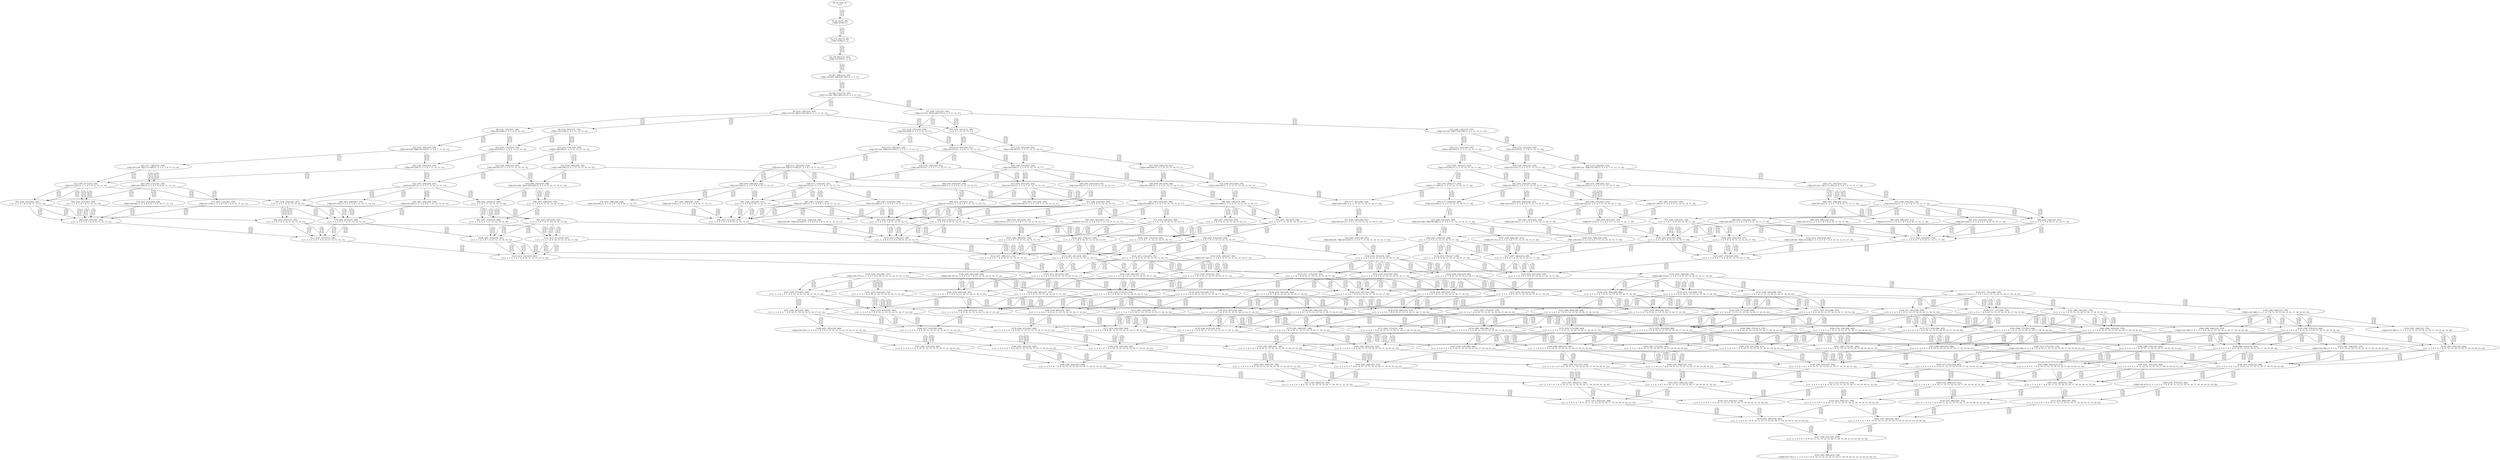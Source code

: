 digraph {
	S0[label="S0: [0, 0] [0, 0] \n{}{}"];
	S1[label="S1: [0, 0] [72, 90] \n{T0J0:72-90}{1}"];
	S2[label="S2: [72, 90] [79, 99] \n{T0J1:79-99}{1, 2}"];
	S3[label="S3: [79, 99] [132, 165] \n{T0J2:132-165}{1, 2, 3}"];
	S4[label="S4: [87, 109] [132, 165] \n{T0J2:132-165, T0J10:87-109}{1, 2, 3, 11}"];
	S5[label="S5: [89, 112] [132, 165] \n{T0J2:132-165, T0J11:89-112}{1, 2, 3, 11, 12}"];
	S6[label="S6: [110, 139] [132, 165] \n{T0J2:132-165, T0J12:110-139}{1, 2, 3, 11, 12, 13}"];
	S7[label="S7: [108, 135] [132, 165] \n{T0J2:132-165, T0J16:108-135}{1, 2, 3, 11, 12, 17}"];
	S8[label="S8: [132, 139] [203, 228] \n{T0J3:203-228}{1, 2, 3, 4, 11, 12, 13}"];
	S9[label="S9: [132, 165] [141, 178] \n{T0J13:141-178}{1, 2, 3, 11, 12, 13, 14}"];
	S10[label="S10: [129, 162] [132, 165] \n{}{1, 2, 3, 11, 12, 13, 17}"];
	S11[label="S11: [132, 135] [203, 224] \n{T0J3:203-224}{1, 2, 3, 4, 11, 12, 17}"];
	S12[label="S12: [128, 136] [132, 165] \n{T0J2:132-165, T0J17:128-136}{1, 2, 3, 11, 12, 17, 18}"];
	S13[label="S13: [135, 143] [203, 228] \n{T0J3:203-228, T0J6:135-143}{1, 2, 3, 4, 7, 11, 12, 13}"];
	S14[label="S14: [141, 178] [203, 254] \n{T0J3:203-254}{1, 2, 3, 4, 11, 12, 13, 14}"];
	S15[label="S15: [141, 178] [160, 200] \n{T0J14:160-200}{1, 2, 3, 11, 12, 13, 14, 15}"];
	S16[label="S16: [132, 165] [203, 251] \n{T0J3:203-251}{1, 2, 3, 4, 11, 12, 13, 17}"];
	S17[label="S17: [132, 165] [160, 201] \n{T0J13:160-201}{1, 2, 3, 11, 12, 13, 14, 17}"];
	S18[label="S18: [135, 139] [203, 224] \n{T0J3:203-224, T0J6:135-139}{1, 2, 3, 4, 7, 11, 12, 17}"];
	S19[label="S19: [132, 136] [203, 225] \n{T0J3:203-225}{1, 2, 3, 4, 11, 12, 17, 18}"];
	S20[label="S20: [132, 163] [149, 165] \n{T0J12:149-163}{1, 2, 3, 11, 12, 13, 17, 18}"];
	S21[label="S21: [171, 188] [203, 228] \n{T0J3:203-228, T0J7:171-188}{1, 2, 3, 4, 7, 8, 11, 12, 13}"];
	S22[label="S22: [144, 182] [203, 254] \n{T0J3:203-254}{1, 2, 3, 4, 7, 11, 12, 13, 14}"];
	S23[label="S23: [160, 200] [203, 267] \n{T0J3:203-267}{1, 2, 3, 4, 11, 12, 13, 14, 15}"];
	S24[label="S24: [160, 200] [200, 238] \n{T0J15:200-238}{1, 2, 3, 11, 12, 13, 14, 15, 16}"];
	S25[label="S25: [135, 169] [203, 251] \n{T0J3:203-251}{1, 2, 3, 4, 7, 11, 12, 13, 17}"];
	S26[label="S26: [160, 203] [203, 254] \n{T0J3:203-254}{1, 2, 3, 4, 11, 12, 13, 14, 17}"];
	S27[label="S27: [160, 200] [160, 201] \n{T0J14:160-200}{1, 2, 3, 11, 12, 13, 14, 15, 17}"];
	S28[label="S28: [171, 184] [203, 224] \n{T0J3:203-224, T0J7:171-184}{1, 2, 3, 4, 7, 8, 11, 12, 17}"];
	S29[label="S29: [135, 140] [203, 225] \n{T0J3:203-225, T0J6:135-140}{1, 2, 3, 4, 7, 11, 12, 17, 18}"];
	S30[label="S30: [149, 165] [203, 252] \n{T0J3:203-252}{1, 2, 3, 4, 11, 12, 13, 17, 18}"];
	S31[label="S31: [149, 165] [163, 202] \n{T0J13:163-202}{1, 2, 3, 11, 12, 13, 14, 17, 18}"];
	S32[label="S32: [180, 227] [203, 254] \n{T0J3:203-254}{1, 2, 3, 4, 7, 8, 11, 12, 13, 14}"];
	S33[label="S33: [163, 204] [203, 267] \n{T0J3:203-267}{1, 2, 3, 4, 7, 11, 12, 13, 14, 15}"];
	S34[label="S34: [200, 238] [219, 289] \n{T0J3:203-289, T0J15:200-238}{1, 2, 3, 4, 11, 12, 13, 14, 15, 16}"];
	S35[label="S35: [160, 201] [200, 238] \n{T0J15:200-238}{1, 2, 3, 11, 12, 13, 14, 15, 16, 17}"];
	S36[label="S36: [171, 214] [203, 251] \n{T0J3:203-251}{1, 2, 3, 4, 7, 8, 11, 12, 13, 17}"];
	S37[label="S37: [163, 207] [203, 254] \n{T0J3:203-254}{1, 2, 3, 4, 7, 11, 12, 13, 14, 17}"];
	S38[label="S38: [160, 201] [203, 289] \n{T0J3:203-289}{1, 2, 3, 4, 11, 12, 13, 14, 15, 17}"];
	S39[label="S39: [171, 185] [203, 225] \n{T0J3:203-225, T0J7:171-185}{1, 2, 3, 4, 7, 8, 11, 12, 17, 18}"];
	S40[label="S40: [152, 169] [203, 252] \n{T0J3:203-252}{1, 2, 3, 4, 7, 11, 12, 13, 17, 18}"];
	S41[label="S41: [163, 203] [203, 254] \n{T0J3:203-254}{1, 2, 3, 4, 11, 12, 13, 14, 17, 18}"];
	S42[label="S42: [163, 200] [177, 202] \n{T0J14:177-200}{1, 2, 3, 11, 12, 13, 14, 15, 17, 18}"];
	S43[label="S43: [185, 212] [203, 228] \n{T0J3:203-228}{1, 2, 3, 4, 7, 8, 9, 10, 11, 12, 13}"];
	S44[label="S44: [203, 203] [207, 209] \n{T0J4:207-209}{1, 2, 3, 4, 5, 6, 11, 12, 13, 14, 17}"];
	S45[label="S45: [203, 203] [228, 235] \n{T0J5:228-235}{1, 2, 3, 4, 5, 6, 11, 12, 13, 14, 17}"];
	S46[label="S46: [185, 208] [203, 224] \n{T0J3:203-224}{1, 2, 3, 4, 7, 8, 9, 10, 11, 12, 17}"];
	S47[label="S47: [199, 254] [203, 267] \n{}{1, 2, 3, 4, 7, 8, 11, 12, 13, 14, 15}"];
	S48[label="S48: [203, 242] [219, 289] \n{}{1, 2, 3, 4, 7, 11, 12, 13, 14, 15, 16}"];
	S49[label="S49: [200, 238] [219, 290] \n{T0J3:203-290}{1, 2, 3, 4, 11, 12, 13, 14, 15, 16, 17}"];
	S50[label="S50: [177, 202] [200, 238] \n{T0J15:200-238}{1, 2, 3, 11, 12, 13, 14, 15, 16, 17, 18}"];
	S51[label="S51: [199, 252] [203, 254] \n{}{1, 2, 3, 4, 7, 8, 11, 12, 13, 14, 17}"];
	S52[label="S52: [163, 205] [203, 289] \n{T0J3:203-289}{1, 2, 3, 4, 7, 11, 12, 13, 14, 15, 17}"];
	S53[label="S53: [188, 214] [203, 252] \n{T0J3:203-252}{1, 2, 3, 4, 7, 8, 11, 12, 13, 17, 18}"];
	S54[label="S54: [166, 207] [203, 254] \n{T0J3:203-254}{1, 2, 3, 4, 7, 11, 12, 13, 14, 17, 18}"];
	S55[label="S55: [177, 202] [203, 289] \n{T0J3:203-289}{1, 2, 3, 4, 11, 12, 13, 14, 15, 17, 18}"];
	S56[label="S56: [203, 227] [207, 259] \n{}{1, 2, 3, 4, 5, 6, 7, 8, 11, 12, 13, 14}"];
	S57[label="S57: [194, 251] [203, 254] \n{}{1, 2, 3, 4, 7, 8, 9, 10, 11, 12, 13, 14}"];
	S58[label="S58: [203, 204] [207, 210] \n{T0J4:207-210}{1, 2, 3, 4, 5, 6, 7, 11, 12, 13, 14, 15}"];
	S59[label="S59: [203, 204] [228, 236] \n{T0J5:228-236}{1, 2, 3, 4, 5, 6, 7, 11, 12, 13, 14, 15}"];
	S60[label="S60: [207, 238] [219, 270] \n{}{1, 2, 3, 4, 5, 6, 11, 12, 13, 14, 15, 16}"];
	S61[label="S61: [203, 214] [207, 220] \n{T0J4:207-220}{1, 2, 3, 4, 5, 6, 7, 8, 11, 12, 13, 17}"];
	S62[label="S62: [203, 214] [228, 246] \n{T0J5:228-246}{1, 2, 3, 4, 5, 6, 7, 8, 11, 12, 13, 17}"];
	S63[label="S63: [185, 238] [203, 251] \n{}{1, 2, 3, 4, 7, 8, 9, 10, 11, 12, 13, 17}"];
	S64[label="S64: [203, 207] [207, 213] \n{T0J4:207-213}{1, 2, 3, 4, 5, 6, 7, 11, 12, 13, 14, 17}"];
	S65[label="S65: [203, 207] [228, 239] \n{T0J5:228-239}{1, 2, 3, 4, 5, 6, 7, 11, 12, 13, 14, 17}"];
	S66[label="S66: [185, 209] [203, 225] \n{T0J3:203-225}{1, 2, 3, 4, 7, 8, 9, 10, 11, 12, 17, 18}"];
	S67[label="S67: [203, 203] [207, 209] \n{T0J4:207-209}{1, 2, 3, 4, 5, 6, 11, 12, 13, 14, 17, 18}"];
	S68[label="S68: [203, 203] [228, 235] \n{T0J5:228-235}{1, 2, 3, 4, 5, 6, 11, 12, 13, 14, 17, 18}"];
	S69[label="S69: [203, 287] [239, 325] \n{}{1, 2, 3, 4, 7, 8, 11, 12, 13, 14, 15, 16}"];
	S70[label="S70: [203, 242] [219, 290] \n{}{1, 2, 3, 4, 7, 11, 12, 13, 14, 15, 16, 17}"];
	S71[label="S71: [200, 238] [248, 291] \n{T0J3:248-291}{1, 2, 3, 4, 11, 12, 13, 14, 15, 16, 17, 18}"];
	S72[label="S72: [199, 254] [203, 289] \n{}{1, 2, 3, 4, 7, 8, 11, 12, 13, 14, 15, 17}"];
	S73[label="S73: [202, 252] [203, 254] \n{}{1, 2, 3, 4, 7, 8, 11, 12, 13, 14, 17, 18}"];
	S74[label="S74: [180, 206] [203, 289] \n{T0J3:203-289, T0J6:180-206}{1, 2, 3, 4, 7, 11, 12, 13, 14, 15, 17, 18}"];
	S75[label="S75: [203, 212] [207, 218] \n{T0J4:207-218}{1, 2, 3, 4, 5, 6, 7, 8, 9, 10, 11, 12, 13}"];
	S76[label="S76: [203, 212] [228, 244] \n{T0J5:228-244}{1, 2, 3, 4, 5, 6, 7, 8, 9, 10, 11, 12, 13}"];
	S77[label="S77: [203, 208] [207, 214] \n{T0J4:207-214}{1, 2, 3, 4, 5, 6, 7, 8, 9, 10, 11, 12, 17}"];
	S78[label="S78: [203, 208] [228, 240] \n{T0J5:228-240}{1, 2, 3, 4, 5, 6, 7, 8, 9, 10, 11, 12, 17}"];
	S79[label="S79: [203, 267] [207, 286] \n{}{1, 2, 3, 4, 5, 6, 7, 8, 11, 12, 13, 14, 15}"];
	S80[label="S80: [203, 267] [213, 287] \n{}{1, 2, 3, 4, 7, 8, 9, 10, 11, 12, 13, 14, 15}"];
	S81[label="S81: [207, 274] [219, 289] \n{}{1, 2, 3, 4, 5, 6, 7, 11, 12, 13, 14, 15, 16}"];
	S82[label="S82: [207, 238] [219, 270] \n{}{1, 2, 3, 4, 5, 6, 11, 12, 13, 14, 15, 16, 17}"];
	S83[label="S83: [203, 254] [207, 284] \n{}{1, 2, 3, 4, 5, 6, 7, 8, 11, 12, 13, 14, 17}"];
	S84[label="S84: [203, 254] [213, 277] \n{}{1, 2, 3, 4, 7, 8, 9, 10, 11, 12, 13, 14, 17}"];
	S85[label="S85: [203, 205] [207, 211] \n{T0J4:207-211}{1, 2, 3, 4, 5, 6, 7, 11, 12, 13, 14, 15, 17}"];
	S86[label="S86: [203, 205] [228, 237] \n{T0J5:228-237}{1, 2, 3, 4, 5, 6, 7, 11, 12, 13, 14, 15, 17}"];
	S87[label="S87: [203, 214] [207, 220] \n{T0J4:207-220}{1, 2, 3, 4, 5, 6, 7, 8, 11, 12, 13, 17, 18}"];
	S88[label="S88: [203, 214] [228, 246] \n{T0J5:228-246}{1, 2, 3, 4, 5, 6, 7, 8, 11, 12, 13, 17, 18}"];
	S89[label="S89: [202, 238] [203, 252] \n{}{1, 2, 3, 4, 7, 8, 9, 10, 11, 12, 13, 17, 18}"];
	S90[label="S90: [203, 207] [207, 213] \n{T0J4:207-213}{1, 2, 3, 4, 5, 6, 7, 11, 12, 13, 14, 17, 18}"];
	S91[label="S91: [203, 207] [228, 239] \n{T0J5:228-239}{1, 2, 3, 4, 5, 6, 7, 11, 12, 13, 14, 17, 18}"];
	S92[label="S92: [203, 310] [239, 328] \n{}{1, 2, 3, 4, 7, 8, 11, 12, 13, 14, 15, 16, 17}"];
	S93[label="S93: [203, 242] [248, 291] \n{T0J3:248-291, T0J6:203-242}{1, 2, 3, 4, 7, 11, 12, 13, 14, 15, 16, 17, 18}"];
	S94[label="S94: [203, 254] [216, 289] \n{}{1, 2, 3, 4, 7, 8, 11, 12, 13, 14, 15, 17, 18}"];
	S95[label="S95: [203, 254] [207, 283] \n{}{1, 2, 3, 4, 5, 6, 7, 8, 9, 10, 11, 12, 13, 14}"];
	S96[label="S96: [203, 251] [207, 270] \n{}{1, 2, 3, 4, 5, 6, 7, 8, 9, 10, 11, 12, 13, 17}"];
	S97[label="S97: [222, 238] [228, 246] \n{T0J5:228-246, T0J8:222-238}{1, 2, 3, 4, 5, 6, 7, 8, 9, 10, 11, 12, 13, 17}"];
	S98[label="S98: [203, 209] [207, 215] \n{T0J4:207-215}{1, 2, 3, 4, 5, 6, 7, 8, 9, 10, 11, 12, 17, 18}"];
	S99[label="S99: [203, 209] [228, 241] \n{T0J5:228-241}{1, 2, 3, 4, 5, 6, 7, 8, 9, 10, 11, 12, 17, 18}"];
	S100[label="S100: [207, 319] [239, 341] \n{}{1, 2, 3, 4, 5, 6, 7, 8, 11, 12, 13, 14, 15, 16}"];
	S101[label="S101: [213, 311] [239, 341] \n{}{1, 2, 3, 4, 7, 8, 9, 10, 11, 12, 13, 14, 15, 16}"];
	S102[label="S102: [207, 274] [219, 290] \n{}{1, 2, 3, 4, 5, 6, 7, 11, 12, 13, 14, 15, 16, 17}"];
	S103[label="S103: [203, 286] [207, 290] \n{}{1, 2, 3, 4, 5, 6, 7, 8, 11, 12, 13, 14, 15, 17}"];
	S104[label="S104: [203, 278] [213, 290] \n{}{1, 2, 3, 4, 7, 8, 9, 10, 11, 12, 13, 14, 15, 17}"];
	S105[label="S105: [203, 254] [207, 284] \n{}{1, 2, 3, 4, 5, 6, 7, 8, 11, 12, 13, 14, 17, 18}"];
	S106[label="S106: [203, 254] [216, 277] \n{}{1, 2, 3, 4, 7, 8, 9, 10, 11, 12, 13, 14, 17, 18}"];
	S107[label="S107: [203, 206] [207, 212] \n{T0J4:207-212}{1, 2, 3, 4, 5, 6, 7, 11, 12, 13, 14, 15, 17, 18}"];
	S108[label="S108: [203, 206] [228, 238] \n{T0J5:228-238}{1, 2, 3, 4, 5, 6, 7, 11, 12, 13, 14, 15, 17, 18}"];
	S109[label="S109: [216, 315] [239, 328] \n{}{1, 2, 3, 4, 7, 8, 11, 12, 13, 14, 15, 16, 17, 18}"];
	S110[label="S110: [239, 328] [247, 345] \n{T0J22:247-345}{1, 2, 3, 4, 7, 8, 11, 12, 13, 14, 15, 16, 17, 23}"];
	S111[label="S111: [207, 287] [213, 299] \n{}{1, 2, 3, 4, 5, 6, 7, 8, 9, 10, 11, 12, 13, 14, 15}"];
	S112[label="S112: [207, 278] [213, 290] \n{}{1, 2, 3, 4, 5, 6, 7, 8, 9, 10, 11, 12, 13, 14, 17}"];
	S113[label="S113: [203, 252] [207, 270] \n{}{1, 2, 3, 4, 5, 6, 7, 8, 9, 10, 11, 12, 13, 17, 18}"];
	S114[label="S114: [222, 238] [228, 246] \n{T0J5:228-246, T0J8:222-238}{1, 2, 3, 4, 5, 6, 7, 8, 9, 10, 11, 12, 13, 17, 18}"];
	S115[label="S115: [207, 341] [239, 360] \n{}{1, 2, 3, 4, 5, 6, 7, 8, 11, 12, 13, 14, 15, 16, 17}"];
	S116[label="S116: [213, 314] [239, 352] \n{}{1, 2, 3, 4, 7, 8, 9, 10, 11, 12, 13, 14, 15, 16, 17}"];
	S117[label="S117: [207, 286] [216, 290] \n{}{1, 2, 3, 4, 5, 6, 7, 8, 11, 12, 13, 14, 15, 17, 18}"];
	S118[label="S118: [216, 278] [217, 290] \n{}{1, 2, 3, 4, 7, 8, 9, 10, 11, 12, 13, 14, 15, 17, 18}"];
	S119[label="S119: [239, 328] [286, 378] \n{T0J18:286-378}{1, 2, 3, 4, 7, 8, 11, 12, 13, 14, 15, 16, 17, 18, 19}"];
	S120[label="S120: [239, 328] [259, 345] \n{}{1, 2, 3, 4, 7, 8, 11, 12, 13, 14, 15, 16, 17, 18, 23}"];
	S121[label="S121: [213, 341] [239, 361] \n{}{1, 2, 3, 4, 5, 6, 7, 8, 9, 10, 11, 12, 13, 14, 15, 16}"];
	S122[label="S122: [207, 290] [213, 314] \n{}{1, 2, 3, 4, 5, 6, 7, 8, 9, 10, 11, 12, 13, 14, 15, 17}"];
	S123[label="S123: [207, 278] [216, 291] \n{}{1, 2, 3, 4, 5, 6, 7, 8, 9, 10, 11, 12, 13, 14, 17, 18}"];
	S124[label="S124: [216, 343] [239, 360] \n{}{1, 2, 3, 4, 5, 6, 7, 8, 11, 12, 13, 14, 15, 16, 17, 18}"];
	S125[label="S125: [217, 315] [239, 352] \n{}{1, 2, 3, 4, 7, 8, 9, 10, 11, 12, 13, 14, 15, 16, 17, 18}"];
	S126[label="S126: [239, 360] [247, 373] \n{}{1, 2, 3, 4, 5, 6, 7, 8, 11, 12, 13, 14, 15, 16, 17, 23}"];
	S127[label="S127: [239, 345] [253, 352] \n{}{1, 2, 3, 4, 7, 8, 9, 10, 11, 12, 13, 14, 15, 16, 17, 23}"];
	S128[label="S128: [239, 341] [246, 360] \n{T0J20:246-341}{1, 2, 3, 4, 5, 6, 7, 8, 11, 12, 13, 14, 15, 16, 17, 21}"];
	S129[label="S129: [239, 352] [281, 375] \n{T0J21:281-375}{1, 2, 3, 4, 7, 8, 9, 10, 11, 12, 13, 14, 15, 16, 17, 22}"];
	S130[label="S130: [271, 331] [286, 378] \n{T0J19:271-331}{1, 2, 3, 4, 7, 8, 11, 12, 13, 14, 15, 16, 17, 18, 19, 20}"];
	S131[label="S131: [259, 345] [286, 378] \n{}{1, 2, 3, 4, 7, 8, 11, 12, 13, 14, 15, 16, 17, 18, 19, 23}"];
	S132[label="S132: [213, 361] [239, 365] \n{}{1, 2, 3, 4, 5, 6, 7, 8, 9, 10, 11, 12, 13, 14, 15, 16, 17}"];
	S133[label="S133: [216, 291] [220, 314] \n{}{1, 2, 3, 4, 5, 6, 7, 8, 9, 10, 11, 12, 13, 14, 15, 17, 18}"];
	S134[label="S134: [239, 360] [286, 406] \n{}{1, 2, 3, 4, 5, 6, 7, 8, 11, 12, 13, 14, 15, 16, 17, 18, 19}"];
	S135[label="S135: [239, 352] [286, 378] \n{}{1, 2, 3, 4, 7, 8, 9, 10, 11, 12, 13, 14, 15, 16, 17, 18, 19}"];
	S136[label="S136: [239, 360] [259, 373] \n{}{1, 2, 3, 4, 5, 6, 7, 8, 11, 12, 13, 14, 15, 16, 17, 18, 23}"];
	S137[label="S137: [239, 345] [259, 352] \n{}{1, 2, 3, 4, 7, 8, 9, 10, 11, 12, 13, 14, 15, 16, 17, 18, 23}"];
	S138[label="S138: [239, 343] [246, 360] \n{}{1, 2, 3, 4, 5, 6, 7, 8, 11, 12, 13, 14, 15, 16, 17, 18, 21}"];
	S139[label="S139: [239, 352] [281, 375] \n{}{1, 2, 3, 4, 7, 8, 9, 10, 11, 12, 13, 14, 15, 16, 17, 18, 22}"];
	S140[label="S140: [246, 360] [257, 373] \n{}{1, 2, 3, 4, 5, 6, 7, 8, 11, 12, 13, 14, 15, 16, 17, 21, 23}"];
	S141[label="S141: [253, 352] [283, 375] \n{}{1, 2, 3, 4, 7, 8, 9, 10, 11, 12, 13, 14, 15, 16, 17, 22, 23}"];
	S142[label="S142: [286, 345] [291, 378] \n{}{1, 2, 3, 4, 7, 8, 11, 12, 13, 14, 15, 16, 17, 18, 19, 20, 23}"];
	S143[label="S143: [286, 348] [332, 378] \n{T0J23:332-348}{1, 2, 3, 4, 7, 8, 11, 12, 13, 14, 15, 16, 17, 18, 19, 20, 24}"];
	S144[label="S144: [220, 365] [239, 389] \n{}{1, 2, 3, 4, 5, 6, 7, 8, 9, 10, 11, 12, 13, 14, 15, 16, 17, 18}"];
	S145[label="S145: [239, 373] [253, 419] \n{}{1, 2, 3, 4, 5, 6, 7, 8, 9, 10, 11, 12, 13, 14, 15, 16, 17, 23}"];
	S146[label="S146: [239, 365] [246, 387] \n{}{1, 2, 3, 4, 5, 6, 7, 8, 9, 10, 11, 12, 13, 14, 15, 16, 17, 21}"];
	S147[label="S147: [239, 375] [281, 449] \n{}{1, 2, 3, 4, 5, 6, 7, 8, 9, 10, 11, 12, 13, 14, 15, 16, 17, 22}"];
	S148[label="S148: [271, 363] [286, 406] \n{}{1, 2, 3, 4, 5, 6, 7, 8, 11, 12, 13, 14, 15, 16, 17, 18, 19, 20}"];
	S149[label="S149: [271, 331] [286, 378] \n{}{1, 2, 3, 4, 7, 8, 9, 10, 11, 12, 13, 14, 15, 16, 17, 18, 19, 20}"];
	S150[label="S150: [259, 377] [286, 406] \n{}{1, 2, 3, 4, 5, 6, 7, 8, 11, 12, 13, 14, 15, 16, 17, 18, 19, 23}"];
	S151[label="S151: [259, 352] [286, 378] \n{}{1, 2, 3, 4, 7, 8, 9, 10, 11, 12, 13, 14, 15, 16, 17, 18, 19, 23}"];
	S152[label="S152: [246, 360] [286, 406] \n{}{1, 2, 3, 4, 5, 6, 7, 8, 11, 12, 13, 14, 15, 16, 17, 18, 19, 21}"];
	S153[label="S153: [281, 375] [307, 378] \n{}{1, 2, 3, 4, 7, 8, 9, 10, 11, 12, 13, 14, 15, 16, 17, 18, 19, 22}"];
	S154[label="S154: [246, 360] [259, 373] \n{}{1, 2, 3, 4, 5, 6, 7, 8, 11, 12, 13, 14, 15, 16, 17, 18, 21, 23}"];
	S155[label="S155: [259, 352] [283, 375] \n{}{1, 2, 3, 4, 7, 8, 9, 10, 11, 12, 13, 14, 15, 16, 17, 18, 22, 23}"];
	S156[label="S156: [291, 348] [332, 378] \n{T0J23:332-348}{1, 2, 3, 4, 7, 8, 11, 12, 13, 14, 15, 16, 17, 18, 19, 20, 23, 24}"];
	S157[label="S157: [239, 389] [286, 453] \n{}{1, 2, 3, 4, 5, 6, 7, 8, 9, 10, 11, 12, 13, 14, 15, 16, 17, 18, 19}"];
	S158[label="S158: [239, 398] [259, 419] \n{}{1, 2, 3, 4, 5, 6, 7, 8, 9, 10, 11, 12, 13, 14, 15, 16, 17, 18, 23}"];
	S159[label="S159: [239, 387] [246, 390] \n{}{1, 2, 3, 4, 5, 6, 7, 8, 9, 10, 11, 12, 13, 14, 15, 16, 17, 18, 21}"];
	S160[label="S160: [239, 400] [281, 449] \n{}{1, 2, 3, 4, 5, 6, 7, 8, 9, 10, 11, 12, 13, 14, 15, 16, 17, 18, 22}"];
	S161[label="S161: [246, 387] [257, 419] \n{}{1, 2, 3, 4, 5, 6, 7, 8, 9, 10, 11, 12, 13, 14, 15, 16, 17, 21, 23}"];
	S162[label="S162: [253, 419] [283, 449] \n{}{1, 2, 3, 4, 5, 6, 7, 8, 9, 10, 11, 12, 13, 14, 15, 16, 17, 22, 23}"];
	S163[label="S163: [286, 377] [291, 406] \n{}{1, 2, 3, 4, 5, 6, 7, 8, 11, 12, 13, 14, 15, 16, 17, 18, 19, 20, 23}"];
	S164[label="S164: [286, 345] [291, 378] \n{}{1, 2, 3, 4, 7, 8, 9, 10, 11, 12, 13, 14, 15, 16, 17, 18, 19, 20, 23}"];
	S165[label="S165: [286, 378] [332, 406] \n{}{1, 2, 3, 4, 5, 6, 7, 8, 11, 12, 13, 14, 15, 16, 17, 18, 19, 20, 24}"];
	S166[label="S166: [286, 348] [332, 378] \n{T0J23:332-348}{1, 2, 3, 4, 7, 8, 9, 10, 11, 12, 13, 14, 15, 16, 17, 18, 19, 20, 24}"];
	S167[label="S167: [246, 387] [281, 449] \n{}{1, 2, 3, 4, 5, 6, 7, 8, 9, 10, 11, 12, 13, 14, 15, 16, 17, 21, 22}"];
	S168[label="S168: [278, 359] [286, 406] \n{}{1, 2, 3, 4, 5, 6, 7, 8, 11, 12, 13, 14, 15, 16, 17, 18, 19, 20, 21}"];
	S169[label="S169: [286, 375] [313, 378] \n{}{1, 2, 3, 4, 7, 8, 9, 10, 11, 12, 13, 14, 15, 16, 17, 18, 19, 20, 22}"];
	S170[label="S170: [259, 373] [286, 406] \n{}{1, 2, 3, 4, 5, 6, 7, 8, 11, 12, 13, 14, 15, 16, 17, 18, 19, 21, 23}"];
	S171[label="S171: [283, 375] [325, 378] \n{}{1, 2, 3, 4, 7, 8, 9, 10, 11, 12, 13, 14, 15, 16, 17, 18, 19, 22, 23}"];
	S172[label="S172: [271, 430] [286, 453] \n{}{1, 2, 3, 4, 5, 6, 7, 8, 9, 10, 11, 12, 13, 14, 15, 16, 17, 18, 19, 20}"];
	S173[label="S173: [259, 419] [286, 486] \n{}{1, 2, 3, 4, 5, 6, 7, 8, 9, 10, 11, 12, 13, 14, 15, 16, 17, 18, 19, 23}"];
	S174[label="S174: [246, 390] [286, 475] \n{}{1, 2, 3, 4, 5, 6, 7, 8, 9, 10, 11, 12, 13, 14, 15, 16, 17, 18, 19, 21}"];
	S175[label="S175: [281, 449] [307, 488] \n{}{1, 2, 3, 4, 5, 6, 7, 8, 9, 10, 11, 12, 13, 14, 15, 16, 17, 18, 19, 22}"];
	S176[label="S176: [246, 412] [259, 419] \n{}{1, 2, 3, 4, 5, 6, 7, 8, 9, 10, 11, 12, 13, 14, 15, 16, 17, 18, 21, 23}"];
	S177[label="S177: [259, 444] [283, 449] \n{}{1, 2, 3, 4, 5, 6, 7, 8, 9, 10, 11, 12, 13, 14, 15, 16, 17, 18, 22, 23}"];
	S178[label="S178: [291, 378] [332, 406] \n{}{1, 2, 3, 4, 5, 6, 7, 8, 11, 12, 13, 14, 15, 16, 17, 18, 19, 20, 23, 24}"];
	S179[label="S179: [246, 412] [281, 449] \n{}{1, 2, 3, 4, 5, 6, 7, 8, 9, 10, 11, 12, 13, 14, 15, 16, 17, 18, 21, 22}"];
	S180[label="S180: [257, 419] [283, 449] \n{}{1, 2, 3, 4, 5, 6, 7, 8, 9, 10, 11, 12, 13, 14, 15, 16, 17, 21, 22, 23}"];
	S181[label="S181: [286, 373] [291, 406] \n{}{1, 2, 3, 4, 5, 6, 7, 8, 11, 12, 13, 14, 15, 16, 17, 18, 19, 20, 21, 23}"];
	S182[label="S182: [291, 375] [325, 378] \n{}{1, 2, 3, 4, 7, 8, 9, 10, 11, 12, 13, 14, 15, 16, 17, 18, 19, 20, 22, 23}"];
	S183[label="S183: [291, 348] [332, 378] \n{T0J23:332-348}{1, 2, 3, 4, 7, 8, 9, 10, 11, 12, 13, 14, 15, 16, 17, 18, 19, 20, 23, 24}"];
	S184[label="S184: [286, 376] [332, 406] \n{}{1, 2, 3, 4, 5, 6, 7, 8, 11, 12, 13, 14, 15, 16, 17, 18, 19, 20, 21, 24}"];
	S185[label="S185: [313, 375] [332, 378] \n{T0J23:332-348}{1, 2, 3, 4, 7, 8, 9, 10, 11, 12, 13, 14, 15, 16, 17, 18, 19, 20, 22, 24}"];
	S186[label="S186: [281, 395] [305, 449] \n{T0J24:305-395}{1, 2, 3, 4, 5, 6, 7, 8, 9, 10, 11, 12, 13, 14, 15, 16, 17, 21, 22, 25}"];
	S187[label="S187: [286, 460] [291, 486] \n{}{1, 2, 3, 4, 5, 6, 7, 8, 9, 10, 11, 12, 13, 14, 15, 16, 17, 18, 19, 20, 23}"];
	S188[label="S188: [286, 422] [332, 453] \n{}{1, 2, 3, 4, 5, 6, 7, 8, 9, 10, 11, 12, 13, 14, 15, 16, 17, 18, 19, 20, 24}"];
	S189[label="S189: [278, 453] [286, 475] \n{}{1, 2, 3, 4, 5, 6, 7, 8, 9, 10, 11, 12, 13, 14, 15, 16, 17, 18, 19, 20, 21}"];
	S190[label="S190: [286, 488] [313, 491] \n{}{1, 2, 3, 4, 5, 6, 7, 8, 9, 10, 11, 12, 13, 14, 15, 16, 17, 18, 19, 20, 22}"];
	S191[label="S191: [259, 419] [286, 500] \n{}{1, 2, 3, 4, 5, 6, 7, 8, 9, 10, 11, 12, 13, 14, 15, 16, 17, 18, 19, 21, 23}"];
	S192[label="S192: [283, 449] [325, 532] \n{}{1, 2, 3, 4, 5, 6, 7, 8, 9, 10, 11, 12, 13, 14, 15, 16, 17, 18, 19, 22, 23}"];
	S193[label="S193: [281, 449] [307, 500] \n{}{1, 2, 3, 4, 5, 6, 7, 8, 9, 10, 11, 12, 13, 14, 15, 16, 17, 18, 19, 21, 22}"];
	S194[label="S194: [259, 444] [283, 449] \n{}{1, 2, 3, 4, 5, 6, 7, 8, 9, 10, 11, 12, 13, 14, 15, 16, 17, 18, 21, 22, 23}"];
	S195[label="S195: [291, 376] [332, 406] \n{}{1, 2, 3, 4, 5, 6, 7, 8, 11, 12, 13, 14, 15, 16, 17, 18, 19, 20, 21, 23, 24}"];
	S196[label="S196: [281, 420] [305, 449] \n{}{1, 2, 3, 4, 5, 6, 7, 8, 9, 10, 11, 12, 13, 14, 15, 16, 17, 18, 21, 22, 25}"];
	S197[label="S197: [283, 419] [305, 449] \n{}{1, 2, 3, 4, 5, 6, 7, 8, 9, 10, 11, 12, 13, 14, 15, 16, 17, 21, 22, 23, 25}"];
	S198[label="S198: [291, 459] [332, 486] \n{}{1, 2, 3, 4, 5, 6, 7, 8, 9, 10, 11, 12, 13, 14, 15, 16, 17, 18, 19, 20, 23, 24}"];
	S199[label="S199: [286, 483] [291, 500] \n{}{1, 2, 3, 4, 5, 6, 7, 8, 9, 10, 11, 12, 13, 14, 15, 16, 17, 18, 19, 20, 21, 23}"];
	S200[label="S200: [291, 490] [325, 532] \n{}{1, 2, 3, 4, 5, 6, 7, 8, 9, 10, 11, 12, 13, 14, 15, 16, 17, 18, 19, 20, 22, 23}"];
	S201[label="S201: [286, 445] [332, 475] \n{}{1, 2, 3, 4, 5, 6, 7, 8, 9, 10, 11, 12, 13, 14, 15, 16, 17, 18, 19, 20, 21, 24}"];
	S202[label="S202: [313, 453] [332, 491] \n{}{1, 2, 3, 4, 5, 6, 7, 8, 9, 10, 11, 12, 13, 14, 15, 16, 17, 18, 19, 20, 22, 24}"];
	S203[label="S203: [286, 491] [313, 538] \n{}{1, 2, 3, 4, 5, 6, 7, 8, 9, 10, 11, 12, 13, 14, 15, 16, 17, 18, 19, 20, 21, 22}"];
	S204[label="S204: [283, 449] [325, 532] \n{}{1, 2, 3, 4, 5, 6, 7, 8, 9, 10, 11, 12, 13, 14, 15, 16, 17, 18, 19, 21, 22, 23}"];
	S205[label="S205: [305, 449] [307, 508] \n{}{1, 2, 3, 4, 5, 6, 7, 8, 9, 10, 11, 12, 13, 14, 15, 16, 17, 18, 19, 21, 22, 25}"];
	S206[label="S206: [283, 444] [305, 449] \n{}{1, 2, 3, 4, 5, 6, 7, 8, 9, 10, 11, 12, 13, 14, 15, 16, 17, 18, 21, 22, 23, 25}"];
	S207[label="S207: [291, 482] [332, 500] \n{}{1, 2, 3, 4, 5, 6, 7, 8, 9, 10, 11, 12, 13, 14, 15, 16, 17, 18, 19, 20, 21, 23, 24}"];
	S208[label="S208: [325, 486] [337, 532] \n{}{1, 2, 3, 4, 5, 6, 7, 8, 9, 10, 11, 12, 13, 14, 15, 16, 17, 18, 19, 20, 22, 23, 24}"];
	S209[label="S209: [332, 475] [391, 486] \n{T0J25:391-475}{1, 2, 3, 4, 5, 6, 7, 8, 9, 10, 11, 12, 13, 14, 15, 16, 17, 18, 19, 20, 23, 24, 26}"];
	S210[label="S210: [291, 538] [325, 568] \n{}{1, 2, 3, 4, 5, 6, 7, 8, 9, 10, 11, 12, 13, 14, 15, 16, 17, 18, 19, 20, 21, 22, 23}"];
	S211[label="S211: [313, 476] [332, 538] \n{}{1, 2, 3, 4, 5, 6, 7, 8, 9, 10, 11, 12, 13, 14, 15, 16, 17, 18, 19, 20, 21, 22, 24}"];
	S212[label="S212: [307, 490] [313, 538] \n{}{1, 2, 3, 4, 5, 6, 7, 8, 9, 10, 11, 12, 13, 14, 15, 16, 17, 18, 19, 20, 21, 22, 25}"];
	S213[label="S213: [305, 449] [325, 532] \n{}{1, 2, 3, 4, 5, 6, 7, 8, 9, 10, 11, 12, 13, 14, 15, 16, 17, 18, 19, 21, 22, 23, 25}"];
	S214[label="S214: [325, 568] [337, 596] \n{}{1, 2, 3, 4, 5, 6, 7, 8, 9, 10, 11, 12, 13, 14, 15, 16, 17, 18, 19, 20, 21, 22, 23, 24}"];
	S215[label="S215: [332, 486] [391, 500] \n{}{1, 2, 3, 4, 5, 6, 7, 8, 9, 10, 11, 12, 13, 14, 15, 16, 17, 18, 19, 20, 21, 23, 24, 26}"];
	S216[label="S216: [337, 486] [391, 532] \n{}{1, 2, 3, 4, 5, 6, 7, 8, 9, 10, 11, 12, 13, 14, 15, 16, 17, 18, 19, 20, 22, 23, 24, 26}"];
	S217[label="S217: [313, 562] [325, 568] \n{}{1, 2, 3, 4, 5, 6, 7, 8, 9, 10, 11, 12, 13, 14, 15, 16, 17, 18, 19, 20, 21, 22, 23, 25}"];
	S218[label="S218: [313, 422] [337, 538] \n{}{1, 2, 3, 4, 5, 6, 7, 8, 9, 10, 11, 12, 13, 14, 15, 16, 17, 18, 19, 20, 21, 22, 24, 25}"];
	S219[label="S219: [325, 596] [349, 620] \n{}{1, 2, 3, 4, 5, 6, 7, 8, 9, 10, 11, 12, 13, 14, 15, 16, 17, 18, 19, 20, 21, 22, 23, 24, 25}"];
	S220[label="S220: [337, 596] [391, 641] \n{}{1, 2, 3, 4, 5, 6, 7, 8, 9, 10, 11, 12, 13, 14, 15, 16, 17, 18, 19, 20, 21, 22, 23, 24, 26}"];
	S221[label="S221: [349, 627] [391, 694] \n{}{1, 2, 3, 4, 5, 6, 7, 8, 9, 10, 11, 12, 13, 14, 15, 16, 17, 18, 19, 20, 21, 22, 23, 24, 25, 26}"];
	S222[label="S222: [391, 694] [416, 726] \n{T0J26:416-726}{1, 2, 3, 4, 5, 6, 7, 8, 9, 10, 11, 12, 13, 14, 15, 16, 17, 18, 19, 20, 21, 22, 23, 24, 25, 26, 27}"];
	S0 -> S1[label="T0 J0\nDL=5450\nES=0\nLS=0\nEF=72\nLF=90",fontsize=8];
	S1 -> S2[label="T0 J1\nDL=5450\nES=72\nLS=90\nEF=79\nLF=99",fontsize=8];
	S2 -> S3[label="T0 J2\nDL=5450\nES=72\nLS=90\nEF=132\nLF=165",fontsize=8];
	S3 -> S4[label="T0 J10\nDL=5450\nES=79\nLS=99\nEF=87\nLF=109",fontsize=8];
	S4 -> S5[label="T0 J11\nDL=5450\nES=87\nLS=109\nEF=89\nLF=112",fontsize=8];
	S5 -> S6[label="T0 J12\nDL=5450\nES=89\nLS=112\nEF=110\nLF=139",fontsize=8];
	S5 -> S7[label="T0 J16\nDL=5450\nES=89\nLS=111\nEF=108\nLF=135",fontsize=8];
	S6 -> S8[label="T0 J3\nDL=5450\nES=132\nLS=139\nEF=203\nLF=228",fontsize=8];
	S6 -> S9[label="T0 J13\nDL=5450\nES=110\nLS=139\nEF=141\nLF=178",fontsize=8];
	S6 -> S10[label="T0 J16\nDL=5450\nES=110\nLS=111\nEF=129\nLF=135",fontsize=8];
	S7 -> S11[label="T0 J3\nDL=5450\nES=132\nLS=135\nEF=203\nLF=224",fontsize=8];
	S7 -> S10[label="T0 J12\nDL=5450\nES=108\nLS=135\nEF=129\nLF=162",fontsize=8];
	S7 -> S12[label="T0 J17\nDL=5450\nES=108\nLS=111\nEF=128\nLF=136",fontsize=8];
	S8 -> S13[label="T0 J6\nDL=5450\nES=132\nLS=139\nEF=135\nLF=143",fontsize=8];
	S8 -> S14[label="T0 J13\nDL=5450\nES=132\nLS=139\nEF=163\nLF=178",fontsize=8];
	S9 -> S14[label="T0 J3\nDL=5450\nES=132\nLS=165\nEF=203\nLF=254",fontsize=8];
	S9 -> S15[label="T0 J14\nDL=5450\nES=132\nLS=164\nEF=160\nLF=200",fontsize=8];
	S10 -> S16[label="T0 J3\nDL=5450\nES=132\nLS=162\nEF=203\nLF=251",fontsize=8];
	S10 -> S17[label="T0 J13\nDL=5450\nES=129\nLS=162\nEF=160\nLF=201",fontsize=8];
	S11 -> S18[label="T0 J6\nDL=5450\nES=132\nLS=135\nEF=135\nLF=139",fontsize=8];
	S11 -> S16[label="T0 J12\nDL=5450\nES=132\nLS=135\nEF=153\nLF=162",fontsize=8];
	S12 -> S19[label="T0 J3\nDL=5450\nES=132\nLS=136\nEF=203\nLF=225",fontsize=8];
	S12 -> S20[label="T0 J12\nDL=5450\nES=128\nLS=136\nEF=149\nLF=163",fontsize=8];
	S13 -> S21[label="T0 J7\nDL=5450\nES=135\nLS=143\nEF=171\nLF=188",fontsize=8];
	S13 -> S22[label="T0 J13\nDL=5450\nES=135\nLS=143\nEF=166\nLF=182",fontsize=8];
	S14 -> S22[label="T0 J6\nDL=5450\nES=141\nLS=178\nEF=144\nLF=182",fontsize=8];
	S14 -> S23[label="T0 J14\nDL=5450\nES=141\nLS=164\nEF=169\nLF=200",fontsize=8];
	S15 -> S23[label="T0 J3\nDL=5450\nES=141\nLS=178\nEF=212\nLF=267",fontsize=8];
	S15 -> S24[label="T0 J15\nDL=5450\nES=141\nLS=164\nEF=200\nLF=238",fontsize=8];
	S16 -> S25[label="T0 J6\nDL=5450\nES=132\nLS=165\nEF=135\nLF=169",fontsize=8];
	S16 -> S26[label="T0 J13\nDL=5450\nES=132\nLS=164\nEF=163\nLF=203",fontsize=8];
	S17 -> S26[label="T0 J3\nDL=5450\nES=132\nLS=165\nEF=203\nLF=254",fontsize=8];
	S17 -> S27[label="T0 J14\nDL=5450\nES=132\nLS=164\nEF=160\nLF=200",fontsize=8];
	S18 -> S28[label="T0 J7\nDL=5450\nES=135\nLS=139\nEF=171\nLF=184",fontsize=8];
	S18 -> S25[label="T0 J12\nDL=5450\nES=135\nLS=139\nEF=156\nLF=166",fontsize=8];
	S19 -> S29[label="T0 J6\nDL=5450\nES=132\nLS=136\nEF=135\nLF=140",fontsize=8];
	S19 -> S30[label="T0 J12\nDL=5450\nES=132\nLS=136\nEF=153\nLF=163",fontsize=8];
	S20 -> S30[label="T0 J3\nDL=5450\nES=132\nLS=163\nEF=203\nLF=252",fontsize=8];
	S20 -> S31[label="T0 J13\nDL=5450\nES=132\nLS=163\nEF=163\nLF=202",fontsize=8];
	S21 -> S43[label="T0 J8\nDL=5450\nES=171\nLS=188\nEF=190\nLF=212",fontsize=8];
	S21 -> S43[label="T0 J9\nDL=5450\nES=171\nLS=188\nEF=185\nLF=206",fontsize=8];
	S21 -> S32[label="T0 J13\nDL=5450\nES=171\nLS=187\nEF=202\nLF=226",fontsize=8];
	S22 -> S32[label="T0 J7\nDL=5450\nES=144\nLS=182\nEF=180\nLF=227",fontsize=8];
	S22 -> S33[label="T0 J14\nDL=5450\nES=144\nLS=164\nEF=172\nLF=200",fontsize=8];
	S23 -> S33[label="T0 J6\nDL=5450\nES=160\nLS=200\nEF=163\nLF=204",fontsize=8];
	S23 -> S34[label="T0 J15\nDL=5450\nES=160\nLS=164\nEF=219\nLF=238",fontsize=8];
	S24 -> S34[label="T0 J3\nDL=5450\nES=160\nLS=200\nEF=231\nLF=289",fontsize=8];
	S24 -> S35[label="T0 J16\nDL=5450\nES=160\nLS=164\nEF=179\nLF=188",fontsize=8];
	S25 -> S36[label="T0 J7\nDL=5450\nES=135\nLS=169\nEF=171\nLF=214",fontsize=8];
	S25 -> S37[label="T0 J13\nDL=5450\nES=135\nLS=164\nEF=166\nLF=203",fontsize=8];
	S26 -> S44[label="T0 J4\nDL=5450\nES=203\nLS=203\nEF=207\nLF=209",fontsize=8];
	S26 -> S45[label="T0 J5\nDL=5450\nES=203\nLS=203\nEF=228\nLF=235",fontsize=8];
	S26 -> S37[label="T0 J6\nDL=5450\nES=160\nLS=203\nEF=163\nLF=207",fontsize=8];
	S26 -> S38[label="T0 J14\nDL=5450\nES=160\nLS=164\nEF=188\nLF=200",fontsize=8];
	S27 -> S38[label="T0 J3\nDL=5450\nES=160\nLS=200\nEF=231\nLF=289",fontsize=8];
	S27 -> S35[label="T0 J15\nDL=5450\nES=160\nLS=164\nEF=219\nLF=238",fontsize=8];
	S28 -> S46[label="T0 J8\nDL=5450\nES=171\nLS=184\nEF=190\nLF=208",fontsize=8];
	S28 -> S46[label="T0 J9\nDL=5450\nES=171\nLS=184\nEF=185\nLF=202",fontsize=8];
	S28 -> S36[label="T0 J12\nDL=5450\nES=171\nLS=183\nEF=192\nLF=210",fontsize=8];
	S29 -> S39[label="T0 J7\nDL=5450\nES=135\nLS=140\nEF=171\nLF=185",fontsize=8];
	S29 -> S40[label="T0 J12\nDL=5450\nES=135\nLS=140\nEF=156\nLF=167",fontsize=8];
	S30 -> S40[label="T0 J6\nDL=5450\nES=149\nLS=165\nEF=152\nLF=169",fontsize=8];
	S30 -> S41[label="T0 J13\nDL=5450\nES=149\nLS=164\nEF=180\nLF=203",fontsize=8];
	S31 -> S41[label="T0 J3\nDL=5450\nES=149\nLS=165\nEF=220\nLF=254",fontsize=8];
	S31 -> S42[label="T0 J14\nDL=5450\nES=149\nLS=164\nEF=177\nLF=200",fontsize=8];
	S32 -> S56[label="T0 J4\nDL=5450\nES=203\nLS=227\nEF=207\nLF=233",fontsize=8];
	S32 -> S56[label="T0 J5\nDL=5450\nES=203\nLS=227\nEF=228\nLF=259",fontsize=8];
	S32 -> S57[label="T0 J8\nDL=5450\nES=180\nLS=227\nEF=199\nLF=251",fontsize=8];
	S32 -> S57[label="T0 J9\nDL=5450\nES=180\nLS=227\nEF=194\nLF=245",fontsize=8];
	S32 -> S47[label="T0 J14\nDL=5450\nES=180\nLS=226\nEF=208\nLF=262",fontsize=8];
	S33 -> S58[label="T0 J4\nDL=5450\nES=203\nLS=204\nEF=207\nLF=210",fontsize=8];
	S33 -> S59[label="T0 J5\nDL=5450\nES=203\nLS=204\nEF=228\nLF=236",fontsize=8];
	S33 -> S47[label="T0 J7\nDL=5450\nES=163\nLS=204\nEF=199\nLF=249",fontsize=8];
	S33 -> S48[label="T0 J15\nDL=5450\nES=163\nLS=164\nEF=222\nLF=238",fontsize=8];
	S34 -> S60[label="T0 J4\nDL=5450\nES=203\nLS=238\nEF=207\nLF=244",fontsize=8];
	S34 -> S60[label="T0 J5\nDL=5450\nES=203\nLS=238\nEF=228\nLF=270",fontsize=8];
	S34 -> S48[label="T0 J6\nDL=5450\nES=200\nLS=238\nEF=203\nLF=242",fontsize=8];
	S35 -> S49[label="T0 J3\nDL=5450\nES=160\nLS=201\nEF=231\nLF=290",fontsize=8];
	S35 -> S50[label="T0 J17\nDL=5450\nES=160\nLS=164\nEF=180\nLF=189",fontsize=8];
	S36 -> S61[label="T0 J4\nDL=5450\nES=203\nLS=214\nEF=207\nLF=220",fontsize=8];
	S36 -> S62[label="T0 J5\nDL=5450\nES=203\nLS=214\nEF=228\nLF=246",fontsize=8];
	S36 -> S63[label="T0 J8\nDL=5450\nES=171\nLS=214\nEF=190\nLF=238",fontsize=8];
	S36 -> S63[label="T0 J9\nDL=5450\nES=171\nLS=214\nEF=185\nLF=232",fontsize=8];
	S36 -> S51[label="T0 J13\nDL=5450\nES=171\nLS=214\nEF=202\nLF=253",fontsize=8];
	S37 -> S64[label="T0 J4\nDL=5450\nES=203\nLS=207\nEF=207\nLF=213",fontsize=8];
	S37 -> S65[label="T0 J5\nDL=5450\nES=203\nLS=207\nEF=228\nLF=239",fontsize=8];
	S37 -> S51[label="T0 J7\nDL=5450\nES=163\nLS=207\nEF=199\nLF=252",fontsize=8];
	S37 -> S52[label="T0 J14\nDL=5450\nES=163\nLS=164\nEF=191\nLF=200",fontsize=8];
	S38 -> S52[label="T0 J6\nDL=5450\nES=160\nLS=201\nEF=163\nLF=205",fontsize=8];
	S38 -> S49[label="T0 J15\nDL=5450\nES=160\nLS=164\nEF=219\nLF=238",fontsize=8];
	S39 -> S66[label="T0 J8\nDL=5450\nES=171\nLS=185\nEF=190\nLF=209",fontsize=8];
	S39 -> S66[label="T0 J9\nDL=5450\nES=171\nLS=185\nEF=185\nLF=203",fontsize=8];
	S39 -> S53[label="T0 J12\nDL=5450\nES=171\nLS=184\nEF=192\nLF=211",fontsize=8];
	S40 -> S53[label="T0 J7\nDL=5450\nES=152\nLS=169\nEF=188\nLF=214",fontsize=8];
	S40 -> S54[label="T0 J13\nDL=5450\nES=152\nLS=164\nEF=183\nLF=203",fontsize=8];
	S41 -> S67[label="T0 J4\nDL=5450\nES=203\nLS=203\nEF=207\nLF=209",fontsize=8];
	S41 -> S68[label="T0 J5\nDL=5450\nES=203\nLS=203\nEF=228\nLF=235",fontsize=8];
	S41 -> S54[label="T0 J6\nDL=5450\nES=163\nLS=203\nEF=166\nLF=207",fontsize=8];
	S41 -> S55[label="T0 J14\nDL=5450\nES=163\nLS=164\nEF=191\nLF=200",fontsize=8];
	S42 -> S55[label="T0 J3\nDL=5450\nES=163\nLS=200\nEF=234\nLF=289",fontsize=8];
	S42 -> S50[label="T0 J15\nDL=5450\nES=163\nLS=164\nEF=222\nLF=238",fontsize=8];
	S43 -> S75[label="T0 J4\nDL=5450\nES=203\nLS=212\nEF=207\nLF=218",fontsize=8];
	S43 -> S76[label="T0 J5\nDL=5450\nES=203\nLS=212\nEF=228\nLF=244",fontsize=8];
	S43 -> S57[label="T0 J13\nDL=5450\nES=185\nLS=212\nEF=216\nLF=251",fontsize=8];
	S44 -> S64[label="T0 J6\nDL=5450\nES=203\nLS=203\nEF=206\nLF=207",fontsize=8];
	S45 -> S65[label="T0 J6\nDL=5450\nES=203\nLS=203\nEF=206\nLF=207",fontsize=8];
	S46 -> S77[label="T0 J4\nDL=5450\nES=203\nLS=208\nEF=207\nLF=214",fontsize=8];
	S46 -> S78[label="T0 J5\nDL=5450\nES=203\nLS=208\nEF=228\nLF=240",fontsize=8];
	S46 -> S63[label="T0 J12\nDL=5450\nES=185\nLS=208\nEF=206\nLF=235",fontsize=8];
	S47 -> S79[label="T0 J4\nDL=5450\nES=203\nLS=254\nEF=207\nLF=260",fontsize=8];
	S47 -> S79[label="T0 J5\nDL=5450\nES=203\nLS=254\nEF=228\nLF=286",fontsize=8];
	S47 -> S80[label="T0 J8\nDL=5450\nES=199\nLS=254\nEF=218\nLF=278",fontsize=8];
	S47 -> S80[label="T0 J9\nDL=5450\nES=199\nLS=254\nEF=213\nLF=272",fontsize=8];
	S47 -> S69[label="T0 J15\nDL=5450\nES=199\nLS=251\nEF=258\nLF=325",fontsize=8];
	S48 -> S81[label="T0 J4\nDL=5450\nES=203\nLS=242\nEF=207\nLF=248",fontsize=8];
	S48 -> S81[label="T0 J5\nDL=5450\nES=203\nLS=242\nEF=228\nLF=274",fontsize=8];
	S48 -> S69[label="T0 J7\nDL=5450\nES=203\nLS=242\nEF=239\nLF=287",fontsize=8];
	S49 -> S82[label="T0 J4\nDL=5450\nES=203\nLS=238\nEF=207\nLF=244",fontsize=8];
	S49 -> S82[label="T0 J5\nDL=5450\nES=203\nLS=238\nEF=228\nLF=270",fontsize=8];
	S49 -> S70[label="T0 J6\nDL=5450\nES=200\nLS=238\nEF=203\nLF=242",fontsize=8];
	S50 -> S71[label="T0 J3\nDL=5450\nES=177\nLS=202\nEF=248\nLF=291",fontsize=8];
	S51 -> S83[label="T0 J4\nDL=5450\nES=203\nLS=252\nEF=207\nLF=258",fontsize=8];
	S51 -> S83[label="T0 J5\nDL=5450\nES=203\nLS=252\nEF=228\nLF=284",fontsize=8];
	S51 -> S84[label="T0 J8\nDL=5450\nES=199\nLS=252\nEF=218\nLF=276",fontsize=8];
	S51 -> S84[label="T0 J9\nDL=5450\nES=199\nLS=252\nEF=213\nLF=270",fontsize=8];
	S51 -> S72[label="T0 J14\nDL=5450\nES=199\nLS=252\nEF=227\nLF=288",fontsize=8];
	S52 -> S85[label="T0 J4\nDL=5450\nES=203\nLS=205\nEF=207\nLF=211",fontsize=8];
	S52 -> S86[label="T0 J5\nDL=5450\nES=203\nLS=205\nEF=228\nLF=237",fontsize=8];
	S52 -> S72[label="T0 J7\nDL=5450\nES=163\nLS=205\nEF=199\nLF=250",fontsize=8];
	S52 -> S70[label="T0 J15\nDL=5450\nES=163\nLS=164\nEF=222\nLF=238",fontsize=8];
	S53 -> S87[label="T0 J4\nDL=5450\nES=203\nLS=214\nEF=207\nLF=220",fontsize=8];
	S53 -> S88[label="T0 J5\nDL=5450\nES=203\nLS=214\nEF=228\nLF=246",fontsize=8];
	S53 -> S89[label="T0 J8\nDL=5450\nES=188\nLS=214\nEF=207\nLF=238",fontsize=8];
	S53 -> S89[label="T0 J9\nDL=5450\nES=188\nLS=214\nEF=202\nLF=232",fontsize=8];
	S53 -> S73[label="T0 J13\nDL=5450\nES=188\nLS=214\nEF=219\nLF=253",fontsize=8];
	S54 -> S90[label="T0 J4\nDL=5450\nES=203\nLS=207\nEF=207\nLF=213",fontsize=8];
	S54 -> S91[label="T0 J5\nDL=5450\nES=203\nLS=207\nEF=228\nLF=239",fontsize=8];
	S54 -> S73[label="T0 J7\nDL=5450\nES=166\nLS=207\nEF=202\nLF=252",fontsize=8];
	S55 -> S74[label="T0 J6\nDL=5450\nES=177\nLS=202\nEF=180\nLF=206",fontsize=8];
	S56 -> S95[label="T0 J8\nDL=5450\nES=203\nLS=227\nEF=222\nLF=251",fontsize=8];
	S56 -> S95[label="T0 J9\nDL=5450\nES=203\nLS=227\nEF=217\nLF=245",fontsize=8];
	S56 -> S79[label="T0 J14\nDL=5450\nES=203\nLS=227\nEF=231\nLF=263",fontsize=8];
	S57 -> S95[label="T0 J4\nDL=5450\nES=203\nLS=251\nEF=207\nLF=257",fontsize=8];
	S57 -> S95[label="T0 J5\nDL=5450\nES=203\nLS=251\nEF=228\nLF=283",fontsize=8];
	S57 -> S80[label="T0 J14\nDL=5450\nES=194\nLS=251\nEF=222\nLF=287",fontsize=8];
	S58 -> S79[label="T0 J7\nDL=5450\nES=203\nLS=204\nEF=239\nLF=249",fontsize=8];
	S59 -> S79[label="T0 J7\nDL=5450\nES=203\nLS=204\nEF=239\nLF=249",fontsize=8];
	S60 -> S81[label="T0 J6\nDL=5450\nES=207\nLS=238\nEF=210\nLF=242",fontsize=8];
	S61 -> S96[label="T0 J8\nDL=5450\nES=203\nLS=214\nEF=222\nLF=238",fontsize=8];
	S61 -> S96[label="T0 J9\nDL=5450\nES=203\nLS=214\nEF=217\nLF=232",fontsize=8];
	S61 -> S83[label="T0 J13\nDL=5450\nES=203\nLS=214\nEF=234\nLF=253",fontsize=8];
	S62 -> S97[label="T0 J8\nDL=5450\nES=203\nLS=214\nEF=222\nLF=238",fontsize=8];
	S62 -> S96[label="T0 J9\nDL=5450\nES=203\nLS=214\nEF=217\nLF=232",fontsize=8];
	S62 -> S83[label="T0 J13\nDL=5450\nES=203\nLS=214\nEF=234\nLF=253",fontsize=8];
	S63 -> S96[label="T0 J4\nDL=5450\nES=203\nLS=238\nEF=207\nLF=244",fontsize=8];
	S63 -> S96[label="T0 J5\nDL=5450\nES=203\nLS=238\nEF=228\nLF=270",fontsize=8];
	S63 -> S84[label="T0 J13\nDL=5450\nES=185\nLS=238\nEF=216\nLF=277",fontsize=8];
	S64 -> S83[label="T0 J7\nDL=5450\nES=203\nLS=207\nEF=239\nLF=252",fontsize=8];
	S65 -> S83[label="T0 J7\nDL=5450\nES=203\nLS=207\nEF=239\nLF=252",fontsize=8];
	S66 -> S98[label="T0 J4\nDL=5450\nES=203\nLS=209\nEF=207\nLF=215",fontsize=8];
	S66 -> S99[label="T0 J5\nDL=5450\nES=203\nLS=209\nEF=228\nLF=241",fontsize=8];
	S66 -> S89[label="T0 J12\nDL=5450\nES=185\nLS=209\nEF=206\nLF=236",fontsize=8];
	S67 -> S90[label="T0 J6\nDL=5450\nES=203\nLS=203\nEF=206\nLF=207",fontsize=8];
	S68 -> S91[label="T0 J6\nDL=5450\nES=203\nLS=203\nEF=206\nLF=207",fontsize=8];
	S69 -> S100[label="T0 J4\nDL=5450\nES=203\nLS=287\nEF=207\nLF=293",fontsize=8];
	S69 -> S100[label="T0 J5\nDL=5450\nES=203\nLS=287\nEF=228\nLF=319",fontsize=8];
	S69 -> S101[label="T0 J8\nDL=5450\nES=203\nLS=287\nEF=222\nLF=311",fontsize=8];
	S69 -> S101[label="T0 J9\nDL=5450\nES=203\nLS=287\nEF=217\nLF=305",fontsize=8];
	S69 -> S92[label="T0 J16\nDL=5450\nES=203\nLS=286\nEF=222\nLF=310",fontsize=8];
	S70 -> S102[label="T0 J4\nDL=5450\nES=203\nLS=242\nEF=207\nLF=248",fontsize=8];
	S70 -> S102[label="T0 J5\nDL=5450\nES=203\nLS=242\nEF=228\nLF=274",fontsize=8];
	S70 -> S92[label="T0 J7\nDL=5450\nES=203\nLS=242\nEF=239\nLF=287",fontsize=8];
	S71 -> S93[label="T0 J6\nDL=5450\nES=200\nLS=238\nEF=203\nLF=242",fontsize=8];
	S72 -> S103[label="T0 J4\nDL=5450\nES=203\nLS=254\nEF=207\nLF=260",fontsize=8];
	S72 -> S103[label="T0 J5\nDL=5450\nES=203\nLS=254\nEF=228\nLF=286",fontsize=8];
	S72 -> S104[label="T0 J8\nDL=5450\nES=199\nLS=254\nEF=218\nLF=278",fontsize=8];
	S72 -> S104[label="T0 J9\nDL=5450\nES=199\nLS=254\nEF=213\nLF=272",fontsize=8];
	S72 -> S92[label="T0 J15\nDL=5450\nES=199\nLS=254\nEF=258\nLF=328",fontsize=8];
	S73 -> S105[label="T0 J4\nDL=5450\nES=203\nLS=252\nEF=207\nLF=258",fontsize=8];
	S73 -> S105[label="T0 J5\nDL=5450\nES=203\nLS=252\nEF=228\nLF=284",fontsize=8];
	S73 -> S106[label="T0 J8\nDL=5450\nES=202\nLS=252\nEF=221\nLF=276",fontsize=8];
	S73 -> S106[label="T0 J9\nDL=5450\nES=202\nLS=252\nEF=216\nLF=270",fontsize=8];
	S73 -> S94[label="T0 J14\nDL=5450\nES=202\nLS=252\nEF=230\nLF=288",fontsize=8];
	S74 -> S107[label="T0 J4\nDL=5450\nES=203\nLS=206\nEF=207\nLF=212",fontsize=8];
	S74 -> S108[label="T0 J5\nDL=5450\nES=203\nLS=206\nEF=228\nLF=238",fontsize=8];
	S74 -> S94[label="T0 J7\nDL=5450\nES=180\nLS=206\nEF=216\nLF=251",fontsize=8];
	S75 -> S95[label="T0 J13\nDL=5450\nES=203\nLS=212\nEF=234\nLF=251",fontsize=8];
	S76 -> S95[label="T0 J13\nDL=5450\nES=203\nLS=212\nEF=234\nLF=251",fontsize=8];
	S77 -> S96[label="T0 J12\nDL=5450\nES=203\nLS=208\nEF=224\nLF=235",fontsize=8];
	S78 -> S96[label="T0 J12\nDL=5450\nES=203\nLS=208\nEF=224\nLF=235",fontsize=8];
	S79 -> S111[label="T0 J8\nDL=5450\nES=203\nLS=267\nEF=222\nLF=291",fontsize=8];
	S79 -> S111[label="T0 J9\nDL=5450\nES=203\nLS=267\nEF=217\nLF=285",fontsize=8];
	S79 -> S100[label="T0 J15\nDL=5450\nES=203\nLS=267\nEF=262\nLF=341",fontsize=8];
	S80 -> S111[label="T0 J4\nDL=5450\nES=203\nLS=267\nEF=207\nLF=273",fontsize=8];
	S80 -> S111[label="T0 J5\nDL=5450\nES=203\nLS=267\nEF=228\nLF=299",fontsize=8];
	S80 -> S101[label="T0 J15\nDL=5450\nES=203\nLS=267\nEF=262\nLF=341",fontsize=8];
	S81 -> S100[label="T0 J7\nDL=5450\nES=207\nLS=274\nEF=243\nLF=319",fontsize=8];
	S82 -> S102[label="T0 J6\nDL=5450\nES=207\nLS=238\nEF=210\nLF=242",fontsize=8];
	S83 -> S112[label="T0 J8\nDL=5450\nES=203\nLS=254\nEF=222\nLF=278",fontsize=8];
	S83 -> S112[label="T0 J9\nDL=5450\nES=203\nLS=254\nEF=217\nLF=272",fontsize=8];
	S83 -> S103[label="T0 J14\nDL=5450\nES=203\nLS=254\nEF=231\nLF=290",fontsize=8];
	S84 -> S112[label="T0 J4\nDL=5450\nES=203\nLS=254\nEF=207\nLF=260",fontsize=8];
	S84 -> S112[label="T0 J5\nDL=5450\nES=203\nLS=254\nEF=228\nLF=286",fontsize=8];
	S84 -> S104[label="T0 J14\nDL=5450\nES=203\nLS=254\nEF=231\nLF=290",fontsize=8];
	S85 -> S103[label="T0 J7\nDL=5450\nES=203\nLS=205\nEF=239\nLF=250",fontsize=8];
	S86 -> S103[label="T0 J7\nDL=5450\nES=203\nLS=205\nEF=239\nLF=250",fontsize=8];
	S87 -> S113[label="T0 J8\nDL=5450\nES=203\nLS=214\nEF=222\nLF=238",fontsize=8];
	S87 -> S113[label="T0 J9\nDL=5450\nES=203\nLS=214\nEF=217\nLF=232",fontsize=8];
	S87 -> S105[label="T0 J13\nDL=5450\nES=203\nLS=214\nEF=234\nLF=253",fontsize=8];
	S88 -> S114[label="T0 J8\nDL=5450\nES=203\nLS=214\nEF=222\nLF=238",fontsize=8];
	S88 -> S113[label="T0 J9\nDL=5450\nES=203\nLS=214\nEF=217\nLF=232",fontsize=8];
	S88 -> S105[label="T0 J13\nDL=5450\nES=203\nLS=214\nEF=234\nLF=253",fontsize=8];
	S89 -> S113[label="T0 J4\nDL=5450\nES=203\nLS=238\nEF=207\nLF=244",fontsize=8];
	S89 -> S113[label="T0 J5\nDL=5450\nES=203\nLS=238\nEF=228\nLF=270",fontsize=8];
	S89 -> S106[label="T0 J13\nDL=5450\nES=202\nLS=238\nEF=233\nLF=277",fontsize=8];
	S90 -> S105[label="T0 J7\nDL=5450\nES=203\nLS=207\nEF=239\nLF=252",fontsize=8];
	S91 -> S105[label="T0 J7\nDL=5450\nES=203\nLS=207\nEF=239\nLF=252",fontsize=8];
	S92 -> S115[label="T0 J4\nDL=5450\nES=203\nLS=310\nEF=207\nLF=316",fontsize=8];
	S92 -> S115[label="T0 J5\nDL=5450\nES=203\nLS=310\nEF=228\nLF=342",fontsize=8];
	S92 -> S116[label="T0 J8\nDL=5450\nES=203\nLS=290\nEF=222\nLF=314",fontsize=8];
	S92 -> S116[label="T0 J9\nDL=5450\nES=203\nLS=290\nEF=217\nLF=308",fontsize=8];
	S92 -> S109[label="T0 J17\nDL=5450\nES=203\nLS=290\nEF=223\nLF=315",fontsize=8];
	S92 -> S110[label="T0 J22\nDL=5450\nES=203\nLS=290\nEF=247\nLF=345",fontsize=8];
	S93 -> S109[label="T0 J7\nDL=5450\nES=203\nLS=242\nEF=239\nLF=287",fontsize=8];
	S94 -> S117[label="T0 J4\nDL=5450\nES=203\nLS=254\nEF=207\nLF=260",fontsize=8];
	S94 -> S117[label="T0 J5\nDL=5450\nES=203\nLS=254\nEF=228\nLF=286",fontsize=8];
	S94 -> S118[label="T0 J8\nDL=5450\nES=203\nLS=254\nEF=222\nLF=278",fontsize=8];
	S94 -> S118[label="T0 J9\nDL=5450\nES=203\nLS=254\nEF=217\nLF=272",fontsize=8];
	S94 -> S109[label="T0 J15\nDL=5450\nES=203\nLS=254\nEF=262\nLF=328",fontsize=8];
	S95 -> S111[label="T0 J14\nDL=5450\nES=203\nLS=254\nEF=231\nLF=290",fontsize=8];
	S96 -> S112[label="T0 J13\nDL=5450\nES=203\nLS=251\nEF=234\nLF=290",fontsize=8];
	S97 -> S112[label="T0 J13\nDL=5450\nES=222\nLS=238\nEF=253\nLF=277",fontsize=8];
	S98 -> S113[label="T0 J12\nDL=5450\nES=203\nLS=209\nEF=224\nLF=236",fontsize=8];
	S99 -> S113[label="T0 J12\nDL=5450\nES=203\nLS=209\nEF=224\nLF=236",fontsize=8];
	S100 -> S121[label="T0 J8\nDL=5450\nES=207\nLS=319\nEF=226\nLF=343",fontsize=8];
	S100 -> S121[label="T0 J9\nDL=5450\nES=207\nLS=319\nEF=221\nLF=337",fontsize=8];
	S100 -> S115[label="T0 J16\nDL=5450\nES=207\nLS=318\nEF=226\nLF=342",fontsize=8];
	S101 -> S121[label="T0 J4\nDL=5450\nES=213\nLS=311\nEF=217\nLF=317",fontsize=8];
	S101 -> S121[label="T0 J5\nDL=5450\nES=213\nLS=311\nEF=238\nLF=343",fontsize=8];
	S101 -> S116[label="T0 J16\nDL=5450\nES=213\nLS=290\nEF=232\nLF=314",fontsize=8];
	S102 -> S115[label="T0 J7\nDL=5450\nES=207\nLS=274\nEF=243\nLF=319",fontsize=8];
	S103 -> S122[label="T0 J8\nDL=5450\nES=203\nLS=286\nEF=222\nLF=310",fontsize=8];
	S103 -> S122[label="T0 J9\nDL=5450\nES=203\nLS=286\nEF=217\nLF=304",fontsize=8];
	S103 -> S115[label="T0 J15\nDL=5450\nES=203\nLS=286\nEF=262\nLF=360",fontsize=8];
	S104 -> S122[label="T0 J4\nDL=5450\nES=203\nLS=278\nEF=207\nLF=284",fontsize=8];
	S104 -> S122[label="T0 J5\nDL=5450\nES=203\nLS=278\nEF=228\nLF=310",fontsize=8];
	S104 -> S116[label="T0 J15\nDL=5450\nES=203\nLS=278\nEF=262\nLF=352",fontsize=8];
	S105 -> S123[label="T0 J8\nDL=5450\nES=203\nLS=254\nEF=222\nLF=278",fontsize=8];
	S105 -> S123[label="T0 J9\nDL=5450\nES=203\nLS=254\nEF=217\nLF=272",fontsize=8];
	S105 -> S117[label="T0 J14\nDL=5450\nES=203\nLS=254\nEF=231\nLF=290",fontsize=8];
	S106 -> S123[label="T0 J4\nDL=5450\nES=203\nLS=254\nEF=207\nLF=260",fontsize=8];
	S106 -> S123[label="T0 J5\nDL=5450\nES=203\nLS=254\nEF=228\nLF=286",fontsize=8];
	S106 -> S118[label="T0 J14\nDL=5450\nES=203\nLS=254\nEF=231\nLF=290",fontsize=8];
	S107 -> S117[label="T0 J7\nDL=5450\nES=203\nLS=206\nEF=239\nLF=251",fontsize=8];
	S108 -> S117[label="T0 J7\nDL=5450\nES=203\nLS=206\nEF=239\nLF=251",fontsize=8];
	S109 -> S124[label="T0 J4\nDL=5450\nES=216\nLS=315\nEF=220\nLF=321",fontsize=8];
	S109 -> S124[label="T0 J5\nDL=5450\nES=216\nLS=315\nEF=241\nLF=347",fontsize=8];
	S109 -> S125[label="T0 J8\nDL=5450\nES=216\nLS=290\nEF=235\nLF=314",fontsize=8];
	S109 -> S125[label="T0 J9\nDL=5450\nES=216\nLS=290\nEF=230\nLF=308",fontsize=8];
	S109 -> S119[label="T0 J18\nDL=5450\nES=216\nLS=290\nEF=286\nLF=378",fontsize=8];
	S109 -> S120[label="T0 J22\nDL=5450\nES=216\nLS=290\nEF=260\nLF=345",fontsize=8];
	S110 -> S126[label="T0 J4\nDL=5450\nES=239\nLS=328\nEF=243\nLF=334",fontsize=8];
	S110 -> S126[label="T0 J5\nDL=5450\nES=239\nLS=328\nEF=264\nLF=360",fontsize=8];
	S110 -> S127[label="T0 J8\nDL=5450\nES=239\nLS=290\nEF=258\nLF=314",fontsize=8];
	S110 -> S127[label="T0 J9\nDL=5450\nES=239\nLS=290\nEF=253\nLF=308",fontsize=8];
	S110 -> S120[label="T0 J17\nDL=5450\nES=239\nLS=290\nEF=259\nLF=315",fontsize=8];
	S111 -> S121[label="T0 J15\nDL=5450\nES=207\nLS=287\nEF=266\nLF=361",fontsize=8];
	S112 -> S122[label="T0 J14\nDL=5450\nES=207\nLS=278\nEF=235\nLF=314",fontsize=8];
	S113 -> S123[label="T0 J13\nDL=5450\nES=203\nLS=252\nEF=234\nLF=291",fontsize=8];
	S114 -> S123[label="T0 J13\nDL=5450\nES=222\nLS=238\nEF=253\nLF=277",fontsize=8];
	S115 -> S132[label="T0 J8\nDL=5450\nES=207\nLS=341\nEF=226\nLF=365",fontsize=8];
	S115 -> S132[label="T0 J9\nDL=5450\nES=207\nLS=341\nEF=221\nLF=359",fontsize=8];
	S115 -> S124[label="T0 J17\nDL=5450\nES=207\nLS=318\nEF=227\nLF=343",fontsize=8];
	S115 -> S128[label="T0 J20\nDL=5450\nES=228\nLS=318\nEF=246\nLF=341",fontsize=8];
	S115 -> S126[label="T0 J22\nDL=5450\nES=207\nLS=318\nEF=251\nLF=373",fontsize=8];
	S116 -> S132[label="T0 J4\nDL=5450\nES=213\nLS=314\nEF=217\nLF=320",fontsize=8];
	S116 -> S132[label="T0 J5\nDL=5450\nES=213\nLS=314\nEF=238\nLF=346",fontsize=8];
	S116 -> S125[label="T0 J17\nDL=5450\nES=213\nLS=290\nEF=233\nLF=315",fontsize=8];
	S116 -> S129[label="T0 J21\nDL=5450\nES=213\nLS=290\nEF=281\nLF=375",fontsize=8];
	S116 -> S127[label="T0 J22\nDL=5450\nES=213\nLS=290\nEF=257\nLF=345",fontsize=8];
	S117 -> S133[label="T0 J8\nDL=5450\nES=207\nLS=286\nEF=226\nLF=310",fontsize=8];
	S117 -> S133[label="T0 J9\nDL=5450\nES=207\nLS=286\nEF=221\nLF=304",fontsize=8];
	S117 -> S124[label="T0 J15\nDL=5450\nES=207\nLS=286\nEF=266\nLF=360",fontsize=8];
	S118 -> S133[label="T0 J4\nDL=5450\nES=216\nLS=278\nEF=220\nLF=284",fontsize=8];
	S118 -> S133[label="T0 J5\nDL=5450\nES=216\nLS=278\nEF=241\nLF=310",fontsize=8];
	S118 -> S125[label="T0 J15\nDL=5450\nES=216\nLS=278\nEF=275\nLF=352",fontsize=8];
	S119 -> S134[label="T0 J4\nDL=5450\nES=239\nLS=328\nEF=243\nLF=334",fontsize=8];
	S119 -> S134[label="T0 J5\nDL=5450\nES=239\nLS=328\nEF=264\nLF=360",fontsize=8];
	S119 -> S135[label="T0 J8\nDL=5450\nES=239\nLS=290\nEF=258\nLF=314",fontsize=8];
	S119 -> S135[label="T0 J9\nDL=5450\nES=239\nLS=290\nEF=253\nLF=308",fontsize=8];
	S119 -> S130[label="T0 J19\nDL=5450\nES=239\nLS=290\nEF=271\nLF=331",fontsize=8];
	S119 -> S131[label="T0 J22\nDL=5450\nES=239\nLS=290\nEF=283\nLF=345",fontsize=8];
	S120 -> S136[label="T0 J4\nDL=5450\nES=239\nLS=328\nEF=243\nLF=334",fontsize=8];
	S120 -> S136[label="T0 J5\nDL=5450\nES=239\nLS=328\nEF=264\nLF=360",fontsize=8];
	S120 -> S137[label="T0 J8\nDL=5450\nES=239\nLS=290\nEF=258\nLF=314",fontsize=8];
	S120 -> S137[label="T0 J9\nDL=5450\nES=239\nLS=290\nEF=253\nLF=308",fontsize=8];
	S120 -> S131[label="T0 J18\nDL=5450\nES=239\nLS=290\nEF=309\nLF=378",fontsize=8];
	S121 -> S132[label="T0 J16\nDL=5450\nES=213\nLS=341\nEF=232\nLF=365",fontsize=8];
	S122 -> S132[label="T0 J15\nDL=5450\nES=207\nLS=290\nEF=266\nLF=364",fontsize=8];
	S123 -> S133[label="T0 J14\nDL=5450\nES=207\nLS=278\nEF=235\nLF=314",fontsize=8];
	S124 -> S144[label="T0 J8\nDL=5450\nES=216\nLS=343\nEF=235\nLF=367",fontsize=8];
	S124 -> S144[label="T0 J9\nDL=5450\nES=216\nLS=343\nEF=230\nLF=361",fontsize=8];
	S124 -> S134[label="T0 J18\nDL=5450\nES=216\nLS=318\nEF=286\nLF=406",fontsize=8];
	S124 -> S138[label="T0 J20\nDL=5450\nES=228\nLS=318\nEF=246\nLF=341",fontsize=8];
	S124 -> S136[label="T0 J22\nDL=5450\nES=216\nLS=318\nEF=260\nLF=373",fontsize=8];
	S125 -> S144[label="T0 J4\nDL=5450\nES=217\nLS=315\nEF=221\nLF=321",fontsize=8];
	S125 -> S144[label="T0 J5\nDL=5450\nES=217\nLS=315\nEF=242\nLF=347",fontsize=8];
	S125 -> S135[label="T0 J18\nDL=5450\nES=217\nLS=290\nEF=287\nLF=378",fontsize=8];
	S125 -> S139[label="T0 J21\nDL=5450\nES=217\nLS=290\nEF=285\nLF=375",fontsize=8];
	S125 -> S137[label="T0 J22\nDL=5450\nES=217\nLS=290\nEF=261\nLF=345",fontsize=8];
	S126 -> S145[label="T0 J8\nDL=5450\nES=239\nLS=360\nEF=258\nLF=384",fontsize=8];
	S126 -> S145[label="T0 J9\nDL=5450\nES=239\nLS=360\nEF=253\nLF=378",fontsize=8];
	S126 -> S136[label="T0 J17\nDL=5450\nES=239\nLS=318\nEF=259\nLF=343",fontsize=8];
	S126 -> S140[label="T0 J20\nDL=5450\nES=239\nLS=318\nEF=257\nLF=341",fontsize=8];
	S127 -> S145[label="T0 J4\nDL=5450\nES=239\nLS=345\nEF=243\nLF=351",fontsize=8];
	S127 -> S145[label="T0 J5\nDL=5450\nES=239\nLS=345\nEF=264\nLF=377",fontsize=8];
	S127 -> S137[label="T0 J17\nDL=5450\nES=239\nLS=290\nEF=259\nLF=315",fontsize=8];
	S127 -> S141[label="T0 J21\nDL=5450\nES=239\nLS=290\nEF=307\nLF=375",fontsize=8];
	S128 -> S146[label="T0 J8\nDL=5450\nES=239\nLS=341\nEF=258\nLF=365",fontsize=8];
	S128 -> S146[label="T0 J9\nDL=5450\nES=239\nLS=341\nEF=253\nLF=359",fontsize=8];
	S128 -> S138[label="T0 J17\nDL=5450\nES=239\nLS=318\nEF=259\nLF=343",fontsize=8];
	S128 -> S140[label="T0 J22\nDL=5450\nES=239\nLS=318\nEF=283\nLF=373",fontsize=8];
	S129 -> S147[label="T0 J4\nDL=5450\nES=239\nLS=352\nEF=243\nLF=358",fontsize=8];
	S129 -> S147[label="T0 J5\nDL=5450\nES=239\nLS=352\nEF=264\nLF=384",fontsize=8];
	S129 -> S139[label="T0 J17\nDL=5450\nES=239\nLS=290\nEF=259\nLF=315",fontsize=8];
	S129 -> S141[label="T0 J22\nDL=5450\nES=239\nLS=290\nEF=283\nLF=345",fontsize=8];
	S130 -> S148[label="T0 J4\nDL=5450\nES=271\nLS=331\nEF=275\nLF=337",fontsize=8];
	S130 -> S148[label="T0 J5\nDL=5450\nES=271\nLS=331\nEF=296\nLF=363",fontsize=8];
	S130 -> S149[label="T0 J8\nDL=5450\nES=271\nLS=290\nEF=290\nLF=314",fontsize=8];
	S130 -> S149[label="T0 J9\nDL=5450\nES=271\nLS=290\nEF=285\nLF=308",fontsize=8];
	S130 -> S142[label="T0 J22\nDL=5450\nES=271\nLS=290\nEF=315\nLF=345",fontsize=8];
	S130 -> S143[label="T0 J23\nDL=5450\nES=286\nLS=290\nEF=332\nLF=348",fontsize=8];
	S131 -> S150[label="T0 J4\nDL=5450\nES=259\nLS=345\nEF=263\nLF=351",fontsize=8];
	S131 -> S150[label="T0 J5\nDL=5450\nES=259\nLS=345\nEF=284\nLF=377",fontsize=8];
	S131 -> S151[label="T0 J8\nDL=5450\nES=259\nLS=290\nEF=278\nLF=314",fontsize=8];
	S131 -> S151[label="T0 J9\nDL=5450\nES=259\nLS=290\nEF=273\nLF=308",fontsize=8];
	S131 -> S142[label="T0 J19\nDL=5450\nES=259\nLS=290\nEF=291\nLF=331",fontsize=8];
	S132 -> S144[label="T0 J17\nDL=5450\nES=213\nLS=364\nEF=233\nLF=389",fontsize=8];
	S132 -> S146[label="T0 J20\nDL=5450\nES=228\nLS=364\nEF=246\nLF=387",fontsize=8];
	S132 -> S147[label="T0 J21\nDL=5450\nES=213\nLS=364\nEF=281\nLF=449",fontsize=8];
	S132 -> S145[label="T0 J22\nDL=5450\nES=213\nLS=364\nEF=257\nLF=419",fontsize=8];
	S133 -> S144[label="T0 J15\nDL=5450\nES=216\nLS=291\nEF=275\nLF=365",fontsize=8];
	S134 -> S157[label="T0 J8\nDL=5450\nES=239\nLS=360\nEF=258\nLF=384",fontsize=8];
	S134 -> S157[label="T0 J9\nDL=5450\nES=239\nLS=360\nEF=253\nLF=378",fontsize=8];
	S134 -> S148[label="T0 J19\nDL=5450\nES=239\nLS=318\nEF=271\nLF=359",fontsize=8];
	S134 -> S152[label="T0 J20\nDL=5450\nES=239\nLS=318\nEF=257\nLF=341",fontsize=8];
	S134 -> S150[label="T0 J22\nDL=5450\nES=239\nLS=318\nEF=283\nLF=373",fontsize=8];
	S135 -> S157[label="T0 J4\nDL=5450\nES=239\nLS=352\nEF=243\nLF=358",fontsize=8];
	S135 -> S157[label="T0 J5\nDL=5450\nES=239\nLS=352\nEF=264\nLF=384",fontsize=8];
	S135 -> S149[label="T0 J19\nDL=5450\nES=239\nLS=290\nEF=271\nLF=331",fontsize=8];
	S135 -> S153[label="T0 J21\nDL=5450\nES=239\nLS=290\nEF=307\nLF=375",fontsize=8];
	S135 -> S151[label="T0 J22\nDL=5450\nES=239\nLS=290\nEF=283\nLF=345",fontsize=8];
	S136 -> S158[label="T0 J8\nDL=5450\nES=239\nLS=360\nEF=258\nLF=384",fontsize=8];
	S136 -> S158[label="T0 J9\nDL=5450\nES=239\nLS=360\nEF=253\nLF=378",fontsize=8];
	S136 -> S150[label="T0 J18\nDL=5450\nES=239\nLS=318\nEF=309\nLF=406",fontsize=8];
	S136 -> S154[label="T0 J20\nDL=5450\nES=239\nLS=318\nEF=257\nLF=341",fontsize=8];
	S137 -> S158[label="T0 J4\nDL=5450\nES=239\nLS=345\nEF=243\nLF=351",fontsize=8];
	S137 -> S158[label="T0 J5\nDL=5450\nES=239\nLS=345\nEF=264\nLF=377",fontsize=8];
	S137 -> S151[label="T0 J18\nDL=5450\nES=239\nLS=290\nEF=309\nLF=378",fontsize=8];
	S137 -> S155[label="T0 J21\nDL=5450\nES=239\nLS=290\nEF=307\nLF=375",fontsize=8];
	S138 -> S159[label="T0 J8\nDL=5450\nES=239\nLS=343\nEF=258\nLF=367",fontsize=8];
	S138 -> S159[label="T0 J9\nDL=5450\nES=239\nLS=343\nEF=253\nLF=361",fontsize=8];
	S138 -> S152[label="T0 J18\nDL=5450\nES=239\nLS=318\nEF=309\nLF=406",fontsize=8];
	S138 -> S154[label="T0 J22\nDL=5450\nES=239\nLS=318\nEF=283\nLF=373",fontsize=8];
	S139 -> S160[label="T0 J4\nDL=5450\nES=239\nLS=352\nEF=243\nLF=358",fontsize=8];
	S139 -> S160[label="T0 J5\nDL=5450\nES=239\nLS=352\nEF=264\nLF=384",fontsize=8];
	S139 -> S153[label="T0 J18\nDL=5450\nES=239\nLS=290\nEF=309\nLF=378",fontsize=8];
	S139 -> S155[label="T0 J22\nDL=5450\nES=239\nLS=290\nEF=283\nLF=345",fontsize=8];
	S140 -> S161[label="T0 J8\nDL=5450\nES=246\nLS=360\nEF=265\nLF=384",fontsize=8];
	S140 -> S161[label="T0 J9\nDL=5450\nES=246\nLS=360\nEF=260\nLF=378",fontsize=8];
	S140 -> S154[label="T0 J17\nDL=5450\nES=246\nLS=318\nEF=266\nLF=343",fontsize=8];
	S141 -> S162[label="T0 J4\nDL=5450\nES=253\nLS=352\nEF=257\nLF=358",fontsize=8];
	S141 -> S162[label="T0 J5\nDL=5450\nES=253\nLS=352\nEF=278\nLF=384",fontsize=8];
	S141 -> S155[label="T0 J17\nDL=5450\nES=253\nLS=290\nEF=273\nLF=315",fontsize=8];
	S142 -> S163[label="T0 J4\nDL=5450\nES=286\nLS=345\nEF=290\nLF=351",fontsize=8];
	S142 -> S163[label="T0 J5\nDL=5450\nES=286\nLS=345\nEF=311\nLF=377",fontsize=8];
	S142 -> S164[label="T0 J8\nDL=5450\nES=286\nLS=290\nEF=305\nLF=314",fontsize=8];
	S142 -> S164[label="T0 J9\nDL=5450\nES=286\nLS=290\nEF=300\nLF=308",fontsize=8];
	S142 -> S156[label="T0 J23\nDL=5450\nES=286\nLS=290\nEF=332\nLF=348",fontsize=8];
	S143 -> S165[label="T0 J4\nDL=5450\nES=286\nLS=348\nEF=290\nLF=354",fontsize=8];
	S143 -> S165[label="T0 J5\nDL=5450\nES=286\nLS=348\nEF=311\nLF=380",fontsize=8];
	S143 -> S166[label="T0 J8\nDL=5450\nES=286\nLS=290\nEF=305\nLF=314",fontsize=8];
	S143 -> S166[label="T0 J9\nDL=5450\nES=286\nLS=290\nEF=300\nLF=308",fontsize=8];
	S143 -> S156[label="T0 J22\nDL=5450\nES=286\nLS=290\nEF=330\nLF=345",fontsize=8];
	S144 -> S157[label="T0 J18\nDL=5450\nES=220\nLS=365\nEF=290\nLF=453",fontsize=8];
	S144 -> S159[label="T0 J20\nDL=5450\nES=228\nLS=364\nEF=246\nLF=387",fontsize=8];
	S144 -> S160[label="T0 J21\nDL=5450\nES=220\nLS=364\nEF=288\nLF=449",fontsize=8];
	S144 -> S158[label="T0 J22\nDL=5450\nES=220\nLS=364\nEF=264\nLF=419",fontsize=8];
	S145 -> S158[label="T0 J17\nDL=5450\nES=239\nLS=373\nEF=259\nLF=398",fontsize=8];
	S145 -> S161[label="T0 J20\nDL=5450\nES=239\nLS=364\nEF=257\nLF=387",fontsize=8];
	S145 -> S162[label="T0 J21\nDL=5450\nES=239\nLS=364\nEF=307\nLF=449",fontsize=8];
	S146 -> S159[label="T0 J17\nDL=5450\nES=239\nLS=365\nEF=259\nLF=390",fontsize=8];
	S146 -> S167[label="T0 J21\nDL=5450\nES=239\nLS=364\nEF=307\nLF=449",fontsize=8];
	S146 -> S161[label="T0 J22\nDL=5450\nES=239\nLS=364\nEF=283\nLF=419",fontsize=8];
	S147 -> S160[label="T0 J17\nDL=5450\nES=239\nLS=375\nEF=259\nLF=400",fontsize=8];
	S147 -> S167[label="T0 J20\nDL=5450\nES=239\nLS=364\nEF=257\nLF=387",fontsize=8];
	S147 -> S162[label="T0 J22\nDL=5450\nES=239\nLS=364\nEF=283\nLF=419",fontsize=8];
	S148 -> S172[label="T0 J8\nDL=5450\nES=271\nLS=363\nEF=290\nLF=387",fontsize=8];
	S148 -> S172[label="T0 J9\nDL=5450\nES=271\nLS=363\nEF=285\nLF=381",fontsize=8];
	S148 -> S168[label="T0 J20\nDL=5450\nES=271\nLS=318\nEF=289\nLF=341",fontsize=8];
	S148 -> S163[label="T0 J22\nDL=5450\nES=271\nLS=318\nEF=315\nLF=373",fontsize=8];
	S148 -> S165[label="T0 J23\nDL=5450\nES=286\nLS=318\nEF=332\nLF=376",fontsize=8];
	S149 -> S172[label="T0 J4\nDL=5450\nES=271\nLS=331\nEF=275\nLF=337",fontsize=8];
	S149 -> S172[label="T0 J5\nDL=5450\nES=271\nLS=331\nEF=296\nLF=363",fontsize=8];
	S149 -> S169[label="T0 J21\nDL=5450\nES=271\nLS=290\nEF=339\nLF=375",fontsize=8];
	S149 -> S164[label="T0 J22\nDL=5450\nES=271\nLS=290\nEF=315\nLF=345",fontsize=8];
	S149 -> S166[label="T0 J23\nDL=5450\nES=286\nLS=290\nEF=332\nLF=348",fontsize=8];
	S150 -> S173[label="T0 J8\nDL=5450\nES=259\nLS=377\nEF=278\nLF=401",fontsize=8];
	S150 -> S173[label="T0 J9\nDL=5450\nES=259\nLS=377\nEF=273\nLF=395",fontsize=8];
	S150 -> S163[label="T0 J19\nDL=5450\nES=259\nLS=318\nEF=291\nLF=359",fontsize=8];
	S150 -> S170[label="T0 J20\nDL=5450\nES=259\nLS=318\nEF=277\nLF=341",fontsize=8];
	S151 -> S173[label="T0 J4\nDL=5450\nES=259\nLS=352\nEF=263\nLF=358",fontsize=8];
	S151 -> S173[label="T0 J5\nDL=5450\nES=259\nLS=352\nEF=284\nLF=384",fontsize=8];
	S151 -> S164[label="T0 J19\nDL=5450\nES=259\nLS=290\nEF=291\nLF=331",fontsize=8];
	S151 -> S171[label="T0 J21\nDL=5450\nES=259\nLS=290\nEF=327\nLF=375",fontsize=8];
	S152 -> S174[label="T0 J8\nDL=5450\nES=246\nLS=360\nEF=265\nLF=384",fontsize=8];
	S152 -> S174[label="T0 J9\nDL=5450\nES=246\nLS=360\nEF=260\nLF=378",fontsize=8];
	S152 -> S168[label="T0 J19\nDL=5450\nES=246\nLS=318\nEF=278\nLF=359",fontsize=8];
	S152 -> S170[label="T0 J22\nDL=5450\nES=246\nLS=318\nEF=290\nLF=373",fontsize=8];
	S153 -> S175[label="T0 J4\nDL=5450\nES=281\nLS=375\nEF=285\nLF=381",fontsize=8];
	S153 -> S175[label="T0 J5\nDL=5450\nES=281\nLS=375\nEF=306\nLF=407",fontsize=8];
	S153 -> S169[label="T0 J19\nDL=5450\nES=281\nLS=290\nEF=313\nLF=331",fontsize=8];
	S153 -> S171[label="T0 J22\nDL=5450\nES=281\nLS=290\nEF=325\nLF=345",fontsize=8];
	S154 -> S176[label="T0 J8\nDL=5450\nES=246\nLS=360\nEF=265\nLF=384",fontsize=8];
	S154 -> S176[label="T0 J9\nDL=5450\nES=246\nLS=360\nEF=260\nLF=378",fontsize=8];
	S154 -> S170[label="T0 J18\nDL=5450\nES=246\nLS=318\nEF=316\nLF=406",fontsize=8];
	S155 -> S177[label="T0 J4\nDL=5450\nES=259\nLS=352\nEF=263\nLF=358",fontsize=8];
	S155 -> S177[label="T0 J5\nDL=5450\nES=259\nLS=352\nEF=284\nLF=384",fontsize=8];
	S155 -> S171[label="T0 J18\nDL=5450\nES=259\nLS=290\nEF=329\nLF=378",fontsize=8];
	S156 -> S178[label="T0 J4\nDL=5450\nES=291\nLS=348\nEF=295\nLF=354",fontsize=8];
	S156 -> S178[label="T0 J5\nDL=5450\nES=291\nLS=348\nEF=316\nLF=380",fontsize=8];
	S157 -> S172[label="T0 J19\nDL=5450\nES=239\nLS=389\nEF=271\nLF=430",fontsize=8];
	S157 -> S174[label="T0 J20\nDL=5450\nES=239\nLS=364\nEF=257\nLF=387",fontsize=8];
	S157 -> S175[label="T0 J21\nDL=5450\nES=239\nLS=364\nEF=307\nLF=449",fontsize=8];
	S157 -> S173[label="T0 J22\nDL=5450\nES=239\nLS=364\nEF=283\nLF=419",fontsize=8];
	S158 -> S173[label="T0 J18\nDL=5450\nES=239\nLS=398\nEF=309\nLF=486",fontsize=8];
	S158 -> S176[label="T0 J20\nDL=5450\nES=239\nLS=364\nEF=257\nLF=387",fontsize=8];
	S158 -> S177[label="T0 J21\nDL=5450\nES=239\nLS=364\nEF=307\nLF=449",fontsize=8];
	S159 -> S174[label="T0 J18\nDL=5450\nES=239\nLS=387\nEF=309\nLF=475",fontsize=8];
	S159 -> S179[label="T0 J21\nDL=5450\nES=239\nLS=364\nEF=307\nLF=449",fontsize=8];
	S159 -> S176[label="T0 J22\nDL=5450\nES=239\nLS=364\nEF=283\nLF=419",fontsize=8];
	S160 -> S175[label="T0 J18\nDL=5450\nES=239\nLS=400\nEF=309\nLF=488",fontsize=8];
	S160 -> S179[label="T0 J20\nDL=5450\nES=239\nLS=364\nEF=257\nLF=387",fontsize=8];
	S160 -> S177[label="T0 J22\nDL=5450\nES=239\nLS=364\nEF=283\nLF=419",fontsize=8];
	S161 -> S176[label="T0 J17\nDL=5450\nES=246\nLS=387\nEF=266\nLF=412",fontsize=8];
	S161 -> S180[label="T0 J21\nDL=5450\nES=246\nLS=364\nEF=314\nLF=449",fontsize=8];
	S162 -> S177[label="T0 J17\nDL=5450\nES=253\nLS=419\nEF=273\nLF=444",fontsize=8];
	S162 -> S180[label="T0 J20\nDL=5450\nES=253\nLS=364\nEF=271\nLF=387",fontsize=8];
	S163 -> S187[label="T0 J8\nDL=5450\nES=286\nLS=377\nEF=305\nLF=401",fontsize=8];
	S163 -> S187[label="T0 J9\nDL=5450\nES=286\nLS=377\nEF=300\nLF=395",fontsize=8];
	S163 -> S181[label="T0 J20\nDL=5450\nES=286\nLS=318\nEF=304\nLF=341",fontsize=8];
	S163 -> S178[label="T0 J23\nDL=5450\nES=286\nLS=318\nEF=332\nLF=376",fontsize=8];
	S164 -> S187[label="T0 J4\nDL=5450\nES=286\nLS=345\nEF=290\nLF=351",fontsize=8];
	S164 -> S187[label="T0 J5\nDL=5450\nES=286\nLS=345\nEF=311\nLF=377",fontsize=8];
	S164 -> S182[label="T0 J21\nDL=5450\nES=286\nLS=290\nEF=354\nLF=375",fontsize=8];
	S164 -> S183[label="T0 J23\nDL=5450\nES=286\nLS=290\nEF=332\nLF=348",fontsize=8];
	S165 -> S188[label="T0 J8\nDL=5450\nES=286\nLS=378\nEF=305\nLF=402",fontsize=8];
	S165 -> S188[label="T0 J9\nDL=5450\nES=286\nLS=378\nEF=300\nLF=396",fontsize=8];
	S165 -> S184[label="T0 J20\nDL=5450\nES=286\nLS=318\nEF=304\nLF=341",fontsize=8];
	S165 -> S178[label="T0 J22\nDL=5450\nES=286\nLS=318\nEF=330\nLF=373",fontsize=8];
	S166 -> S188[label="T0 J4\nDL=5450\nES=286\nLS=348\nEF=290\nLF=354",fontsize=8];
	S166 -> S188[label="T0 J5\nDL=5450\nES=286\nLS=348\nEF=311\nLF=380",fontsize=8];
	S166 -> S185[label="T0 J21\nDL=5450\nES=286\nLS=290\nEF=354\nLF=375",fontsize=8];
	S166 -> S183[label="T0 J22\nDL=5450\nES=286\nLS=290\nEF=330\nLF=345",fontsize=8];
	S167 -> S179[label="T0 J17\nDL=5450\nES=246\nLS=387\nEF=266\nLF=412",fontsize=8];
	S167 -> S180[label="T0 J22\nDL=5450\nES=246\nLS=364\nEF=290\nLF=419",fontsize=8];
	S167 -> S186[label="T0 J24\nDL=5450\nES=281\nLS=364\nEF=305\nLF=395",fontsize=8];
	S168 -> S189[label="T0 J8\nDL=5450\nES=278\nLS=359\nEF=297\nLF=383",fontsize=8];
	S168 -> S189[label="T0 J9\nDL=5450\nES=278\nLS=359\nEF=292\nLF=377",fontsize=8];
	S168 -> S181[label="T0 J22\nDL=5450\nES=278\nLS=318\nEF=322\nLF=373",fontsize=8];
	S168 -> S184[label="T0 J23\nDL=5450\nES=286\nLS=318\nEF=332\nLF=376",fontsize=8];
	S169 -> S190[label="T0 J4\nDL=5450\nES=286\nLS=375\nEF=290\nLF=381",fontsize=8];
	S169 -> S190[label="T0 J5\nDL=5450\nES=286\nLS=375\nEF=311\nLF=407",fontsize=8];
	S169 -> S182[label="T0 J22\nDL=5450\nES=286\nLS=290\nEF=330\nLF=345",fontsize=8];
	S169 -> S185[label="T0 J23\nDL=5450\nES=286\nLS=290\nEF=332\nLF=348",fontsize=8];
	S170 -> S191[label="T0 J8\nDL=5450\nES=259\nLS=373\nEF=278\nLF=397",fontsize=8];
	S170 -> S191[label="T0 J9\nDL=5450\nES=259\nLS=373\nEF=273\nLF=391",fontsize=8];
	S170 -> S181[label="T0 J19\nDL=5450\nES=259\nLS=318\nEF=291\nLF=359",fontsize=8];
	S171 -> S192[label="T0 J4\nDL=5450\nES=283\nLS=375\nEF=287\nLF=381",fontsize=8];
	S171 -> S192[label="T0 J5\nDL=5450\nES=283\nLS=375\nEF=308\nLF=407",fontsize=8];
	S171 -> S182[label="T0 J19\nDL=5450\nES=283\nLS=290\nEF=315\nLF=331",fontsize=8];
	S172 -> S189[label="T0 J20\nDL=5450\nES=271\nLS=430\nEF=289\nLF=453",fontsize=8];
	S172 -> S190[label="T0 J21\nDL=5450\nES=271\nLS=406\nEF=339\nLF=491",fontsize=8];
	S172 -> S187[label="T0 J22\nDL=5450\nES=271\nLS=401\nEF=315\nLF=456",fontsize=8];
	S172 -> S188[label="T0 J23\nDL=5450\nES=286\nLS=364\nEF=332\nLF=422",fontsize=8];
	S173 -> S187[label="T0 J19\nDL=5450\nES=259\nLS=419\nEF=291\nLF=460",fontsize=8];
	S173 -> S191[label="T0 J20\nDL=5450\nES=259\nLS=364\nEF=277\nLF=387",fontsize=8];
	S173 -> S192[label="T0 J21\nDL=5450\nES=259\nLS=364\nEF=327\nLF=449",fontsize=8];
	S174 -> S189[label="T0 J19\nDL=5450\nES=246\nLS=390\nEF=278\nLF=431",fontsize=8];
	S174 -> S193[label="T0 J21\nDL=5450\nES=246\nLS=364\nEF=314\nLF=449",fontsize=8];
	S174 -> S191[label="T0 J22\nDL=5450\nES=246\nLS=364\nEF=290\nLF=419",fontsize=8];
	S175 -> S190[label="T0 J19\nDL=5450\nES=281\nLS=449\nEF=313\nLF=490",fontsize=8];
	S175 -> S193[label="T0 J20\nDL=5450\nES=281\nLS=364\nEF=299\nLF=387",fontsize=8];
	S175 -> S192[label="T0 J22\nDL=5450\nES=281\nLS=364\nEF=325\nLF=419",fontsize=8];
	S176 -> S191[label="T0 J18\nDL=5450\nES=246\nLS=412\nEF=316\nLF=500",fontsize=8];
	S176 -> S194[label="T0 J21\nDL=5450\nES=246\nLS=364\nEF=314\nLF=449",fontsize=8];
	S177 -> S192[label="T0 J18\nDL=5450\nES=259\nLS=444\nEF=329\nLF=532",fontsize=8];
	S177 -> S194[label="T0 J20\nDL=5450\nES=259\nLS=364\nEF=277\nLF=387",fontsize=8];
	S178 -> S198[label="T0 J8\nDL=5450\nES=291\nLS=378\nEF=310\nLF=402",fontsize=8];
	S178 -> S198[label="T0 J9\nDL=5450\nES=291\nLS=378\nEF=305\nLF=396",fontsize=8];
	S178 -> S195[label="T0 J20\nDL=5450\nES=291\nLS=318\nEF=309\nLF=341",fontsize=8];
	S179 -> S193[label="T0 J18\nDL=5450\nES=246\nLS=412\nEF=316\nLF=500",fontsize=8];
	S179 -> S194[label="T0 J22\nDL=5450\nES=246\nLS=364\nEF=290\nLF=419",fontsize=8];
	S179 -> S196[label="T0 J24\nDL=5450\nES=281\nLS=364\nEF=305\nLF=395",fontsize=8];
	S180 -> S194[label="T0 J17\nDL=5450\nES=257\nLS=419\nEF=277\nLF=444",fontsize=8];
	S180 -> S197[label="T0 J24\nDL=5450\nES=281\nLS=364\nEF=305\nLF=395",fontsize=8];
	S181 -> S199[label="T0 J8\nDL=5450\nES=286\nLS=373\nEF=305\nLF=397",fontsize=8];
	S181 -> S199[label="T0 J9\nDL=5450\nES=286\nLS=373\nEF=300\nLF=391",fontsize=8];
	S181 -> S195[label="T0 J23\nDL=5450\nES=286\nLS=318\nEF=332\nLF=376",fontsize=8];
	S182 -> S200[label="T0 J4\nDL=5450\nES=291\nLS=375\nEF=295\nLF=381",fontsize=8];
	S182 -> S200[label="T0 J5\nDL=5450\nES=291\nLS=375\nEF=316\nLF=407",fontsize=8];
	S183 -> S198[label="T0 J4\nDL=5450\nES=291\nLS=348\nEF=295\nLF=354",fontsize=8];
	S183 -> S198[label="T0 J5\nDL=5450\nES=291\nLS=348\nEF=316\nLF=380",fontsize=8];
	S184 -> S201[label="T0 J8\nDL=5450\nES=286\nLS=376\nEF=305\nLF=400",fontsize=8];
	S184 -> S201[label="T0 J9\nDL=5450\nES=286\nLS=376\nEF=300\nLF=394",fontsize=8];
	S184 -> S195[label="T0 J22\nDL=5450\nES=286\nLS=318\nEF=330\nLF=373",fontsize=8];
	S185 -> S202[label="T0 J4\nDL=5450\nES=313\nLS=375\nEF=317\nLF=381",fontsize=8];
	S185 -> S202[label="T0 J5\nDL=5450\nES=313\nLS=375\nEF=338\nLF=407",fontsize=8];
	S186 -> S196[label="T0 J17\nDL=5450\nES=281\nLS=395\nEF=301\nLF=420",fontsize=8];
	S186 -> S197[label="T0 J22\nDL=5450\nES=281\nLS=364\nEF=325\nLF=419",fontsize=8];
	S187 -> S199[label="T0 J20\nDL=5450\nES=286\nLS=460\nEF=304\nLF=483",fontsize=8];
	S187 -> S200[label="T0 J21\nDL=5450\nES=286\nLS=406\nEF=354\nLF=491",fontsize=8];
	S187 -> S198[label="T0 J23\nDL=5450\nES=286\nLS=401\nEF=332\nLF=459",fontsize=8];
	S188 -> S201[label="T0 J20\nDL=5450\nES=286\nLS=422\nEF=304\nLF=445",fontsize=8];
	S188 -> S202[label="T0 J21\nDL=5450\nES=286\nLS=406\nEF=354\nLF=491",fontsize=8];
	S188 -> S198[label="T0 J22\nDL=5450\nES=286\nLS=401\nEF=330\nLF=456",fontsize=8];
	S189 -> S203[label="T0 J21\nDL=5450\nES=278\nLS=453\nEF=346\nLF=538",fontsize=8];
	S189 -> S199[label="T0 J22\nDL=5450\nES=278\nLS=401\nEF=322\nLF=456",fontsize=8];
	S189 -> S201[label="T0 J23\nDL=5450\nES=286\nLS=364\nEF=332\nLF=422",fontsize=8];
	S190 -> S203[label="T0 J20\nDL=5450\nES=286\nLS=488\nEF=304\nLF=511",fontsize=8];
	S190 -> S200[label="T0 J22\nDL=5450\nES=286\nLS=406\nEF=330\nLF=461",fontsize=8];
	S190 -> S202[label="T0 J23\nDL=5450\nES=286\nLS=364\nEF=332\nLF=422",fontsize=8];
	S191 -> S199[label="T0 J19\nDL=5450\nES=259\nLS=419\nEF=291\nLF=460",fontsize=8];
	S191 -> S204[label="T0 J21\nDL=5450\nES=259\nLS=364\nEF=327\nLF=449",fontsize=8];
	S192 -> S200[label="T0 J19\nDL=5450\nES=283\nLS=449\nEF=315\nLF=490",fontsize=8];
	S192 -> S204[label="T0 J20\nDL=5450\nES=283\nLS=364\nEF=301\nLF=387",fontsize=8];
	S193 -> S203[label="T0 J19\nDL=5450\nES=281\nLS=449\nEF=313\nLF=490",fontsize=8];
	S193 -> S204[label="T0 J22\nDL=5450\nES=281\nLS=364\nEF=325\nLF=419",fontsize=8];
	S193 -> S205[label="T0 J24\nDL=5450\nES=281\nLS=364\nEF=305\nLF=395",fontsize=8];
	S194 -> S204[label="T0 J18\nDL=5450\nES=259\nLS=444\nEF=329\nLF=532",fontsize=8];
	S194 -> S206[label="T0 J24\nDL=5450\nES=281\nLS=364\nEF=305\nLF=395",fontsize=8];
	S195 -> S207[label="T0 J8\nDL=5450\nES=291\nLS=376\nEF=310\nLF=400",fontsize=8];
	S195 -> S207[label="T0 J9\nDL=5450\nES=291\nLS=376\nEF=305\nLF=394",fontsize=8];
	S196 -> S205[label="T0 J18\nDL=5450\nES=281\nLS=420\nEF=351\nLF=508",fontsize=8];
	S196 -> S206[label="T0 J22\nDL=5450\nES=281\nLS=364\nEF=325\nLF=419",fontsize=8];
	S197 -> S206[label="T0 J17\nDL=5450\nES=283\nLS=419\nEF=303\nLF=444",fontsize=8];
	S198 -> S207[label="T0 J20\nDL=5450\nES=291\nLS=459\nEF=309\nLF=482",fontsize=8];
	S198 -> S208[label="T0 J21\nDL=5450\nES=291\nLS=406\nEF=359\nLF=491",fontsize=8];
	S198 -> S209[label="T0 J25\nDL=5450\nES=332\nLS=401\nEF=391\nLF=475",fontsize=8];
	S199 -> S210[label="T0 J21\nDL=5450\nES=286\nLS=483\nEF=354\nLF=568",fontsize=8];
	S199 -> S207[label="T0 J23\nDL=5450\nES=286\nLS=401\nEF=332\nLF=459",fontsize=8];
	S200 -> S210[label="T0 J20\nDL=5450\nES=291\nLS=490\nEF=309\nLF=513",fontsize=8];
	S200 -> S208[label="T0 J23\nDL=5450\nES=291\nLS=406\nEF=337\nLF=464",fontsize=8];
	S201 -> S211[label="T0 J21\nDL=5450\nES=286\nLS=445\nEF=354\nLF=530",fontsize=8];
	S201 -> S207[label="T0 J22\nDL=5450\nES=286\nLS=401\nEF=330\nLF=456",fontsize=8];
	S202 -> S211[label="T0 J20\nDL=5450\nES=313\nLS=453\nEF=331\nLF=476",fontsize=8];
	S202 -> S208[label="T0 J22\nDL=5450\nES=313\nLS=406\nEF=357\nLF=461",fontsize=8];
	S203 -> S210[label="T0 J22\nDL=5450\nES=286\nLS=491\nEF=330\nLF=546",fontsize=8];
	S203 -> S211[label="T0 J23\nDL=5450\nES=286\nLS=364\nEF=332\nLF=422",fontsize=8];
	S203 -> S212[label="T0 J24\nDL=5450\nES=286\nLS=364\nEF=310\nLF=395",fontsize=8];
	S204 -> S210[label="T0 J19\nDL=5450\nES=283\nLS=449\nEF=315\nLF=490",fontsize=8];
	S204 -> S213[label="T0 J24\nDL=5450\nES=283\nLS=364\nEF=307\nLF=395",fontsize=8];
	S205 -> S212[label="T0 J19\nDL=5450\nES=305\nLS=449\nEF=337\nLF=490",fontsize=8];
	S205 -> S213[label="T0 J22\nDL=5450\nES=305\nLS=364\nEF=349\nLF=419",fontsize=8];
	S206 -> S213[label="T0 J18\nDL=5450\nES=283\nLS=444\nEF=353\nLF=532",fontsize=8];
	S207 -> S214[label="T0 J21\nDL=5450\nES=291\nLS=482\nEF=359\nLF=567",fontsize=8];
	S207 -> S215[label="T0 J25\nDL=5450\nES=332\nLS=401\nEF=391\nLF=475",fontsize=8];
	S208 -> S214[label="T0 J20\nDL=5450\nES=325\nLS=486\nEF=343\nLF=509",fontsize=8];
	S208 -> S216[label="T0 J25\nDL=5450\nES=332\nLS=406\nEF=391\nLF=480",fontsize=8];
	S209 -> S215[label="T0 J20\nDL=5450\nES=332\nLS=475\nEF=350\nLF=498",fontsize=8];
	S209 -> S216[label="T0 J21\nDL=5450\nES=332\nLS=406\nEF=400\nLF=491",fontsize=8];
	S210 -> S214[label="T0 J23\nDL=5450\nES=291\nLS=538\nEF=337\nLF=596",fontsize=8];
	S210 -> S217[label="T0 J24\nDL=5450\nES=291\nLS=531\nEF=315\nLF=562",fontsize=8];
	S211 -> S214[label="T0 J22\nDL=5450\nES=313\nLS=476\nEF=357\nLF=531",fontsize=8];
	S211 -> S218[label="T0 J24\nDL=5450\nES=313\nLS=364\nEF=337\nLF=395",fontsize=8];
	S212 -> S217[label="T0 J22\nDL=5450\nES=307\nLS=490\nEF=351\nLF=545",fontsize=8];
	S212 -> S218[label="T0 J23\nDL=5450\nES=307\nLS=364\nEF=353\nLF=422",fontsize=8];
	S213 -> S217[label="T0 J19\nDL=5450\nES=305\nLS=449\nEF=337\nLF=490",fontsize=8];
	S214 -> S219[label="T0 J24\nDL=5450\nES=325\nLS=568\nEF=349\nLF=599",fontsize=8];
	S214 -> S220[label="T0 J25\nDL=5450\nES=332\nLS=567\nEF=391\nLF=641",fontsize=8];
	S215 -> S220[label="T0 J21\nDL=5450\nES=332\nLS=486\nEF=400\nLF=571",fontsize=8];
	S216 -> S220[label="T0 J20\nDL=5450\nES=337\nLS=486\nEF=355\nLF=509",fontsize=8];
	S217 -> S219[label="T0 J23\nDL=5450\nES=313\nLS=562\nEF=359\nLF=620",fontsize=8];
	S218 -> S219[label="T0 J22\nDL=5450\nES=313\nLS=422\nEF=357\nLF=477",fontsize=8];
	S219 -> S221[label="T0 J25\nDL=5450\nES=332\nLS=620\nEF=391\nLF=694",fontsize=8];
	S220 -> S221[label="T0 J24\nDL=5450\nES=337\nLS=596\nEF=361\nLF=627",fontsize=8];
	S221 -> S222[label="T0 J26\nDL=5450\nES=391\nLS=694\nEF=416\nLF=726",fontsize=8];
}
